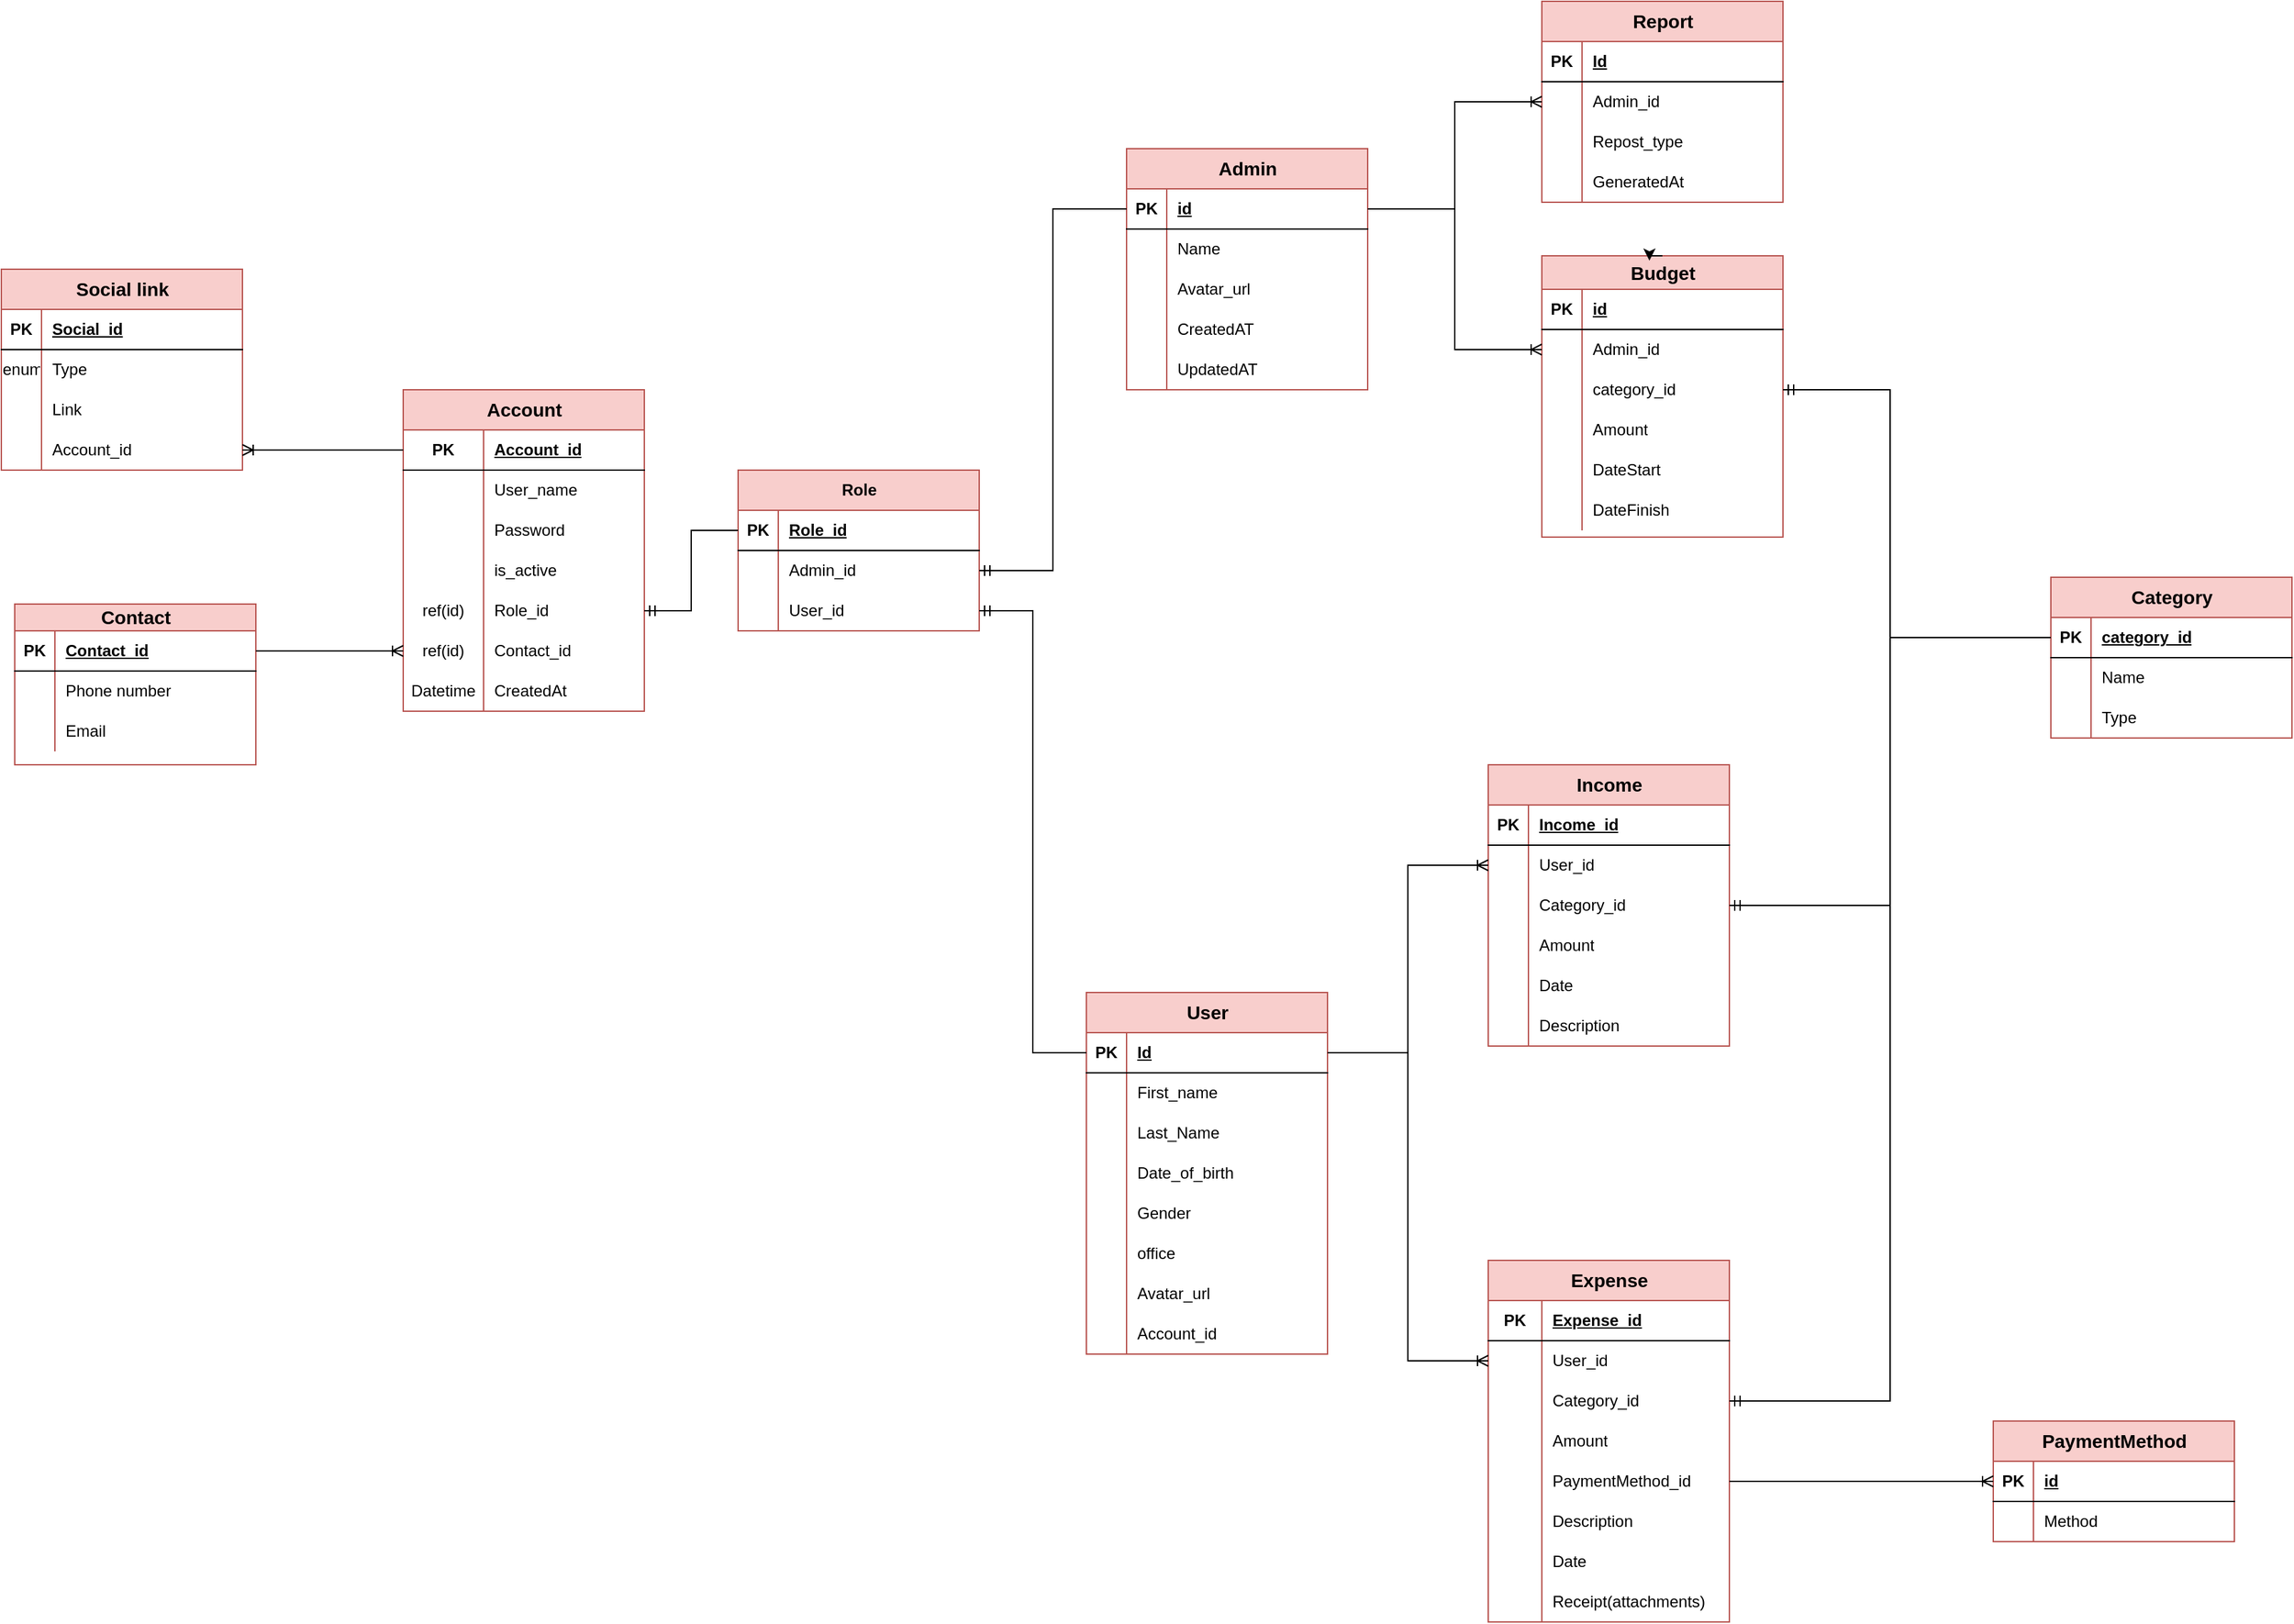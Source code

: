 <mxfile version="26.0.16">
  <diagram name="Page-1" id="fStPeWbEnes8wliI8wMv">
    <mxGraphModel dx="3434" dy="2511" grid="1" gridSize="10" guides="1" tooltips="1" connect="1" arrows="1" fold="1" page="1" pageScale="1" pageWidth="827" pageHeight="1169" math="0" shadow="0">
      <root>
        <mxCell id="0" />
        <mxCell id="1" parent="0" />
        <mxCell id="5OafL4_zCMdreOmLLpab-1" value="Account" style="shape=table;startSize=30;container=1;collapsible=1;childLayout=tableLayout;fixedRows=1;rowLines=0;fontStyle=1;align=center;resizeLast=1;html=1;fontSize=14;fillColor=#f8cecc;strokeColor=#b85450;" vertex="1" parent="1">
          <mxGeometry x="-360" y="-40" width="180" height="240.0" as="geometry" />
        </mxCell>
        <mxCell id="5OafL4_zCMdreOmLLpab-2" value="" style="shape=tableRow;horizontal=0;startSize=0;swimlaneHead=0;swimlaneBody=0;fillColor=none;collapsible=0;dropTarget=0;points=[[0,0.5],[1,0.5]];portConstraint=eastwest;top=0;left=0;right=0;bottom=1;" vertex="1" parent="5OafL4_zCMdreOmLLpab-1">
          <mxGeometry y="30" width="180" height="30" as="geometry" />
        </mxCell>
        <mxCell id="5OafL4_zCMdreOmLLpab-3" value="PK" style="shape=partialRectangle;connectable=0;fillColor=none;top=0;left=0;bottom=0;right=0;fontStyle=1;overflow=hidden;whiteSpace=wrap;html=1;" vertex="1" parent="5OafL4_zCMdreOmLLpab-2">
          <mxGeometry width="60" height="30" as="geometry">
            <mxRectangle width="60" height="30" as="alternateBounds" />
          </mxGeometry>
        </mxCell>
        <mxCell id="5OafL4_zCMdreOmLLpab-4" value="Account_id" style="shape=partialRectangle;connectable=0;fillColor=none;top=0;left=0;bottom=0;right=0;align=left;spacingLeft=6;fontStyle=5;overflow=hidden;whiteSpace=wrap;html=1;" vertex="1" parent="5OafL4_zCMdreOmLLpab-2">
          <mxGeometry x="60" width="120" height="30" as="geometry">
            <mxRectangle width="120" height="30" as="alternateBounds" />
          </mxGeometry>
        </mxCell>
        <mxCell id="5OafL4_zCMdreOmLLpab-5" value="" style="shape=tableRow;horizontal=0;startSize=0;swimlaneHead=0;swimlaneBody=0;fillColor=none;collapsible=0;dropTarget=0;points=[[0,0.5],[1,0.5]];portConstraint=eastwest;top=0;left=0;right=0;bottom=0;" vertex="1" parent="5OafL4_zCMdreOmLLpab-1">
          <mxGeometry y="60" width="180" height="30" as="geometry" />
        </mxCell>
        <mxCell id="5OafL4_zCMdreOmLLpab-6" value="" style="shape=partialRectangle;connectable=0;fillColor=none;top=0;left=0;bottom=0;right=0;editable=1;overflow=hidden;whiteSpace=wrap;html=1;" vertex="1" parent="5OafL4_zCMdreOmLLpab-5">
          <mxGeometry width="60" height="30" as="geometry">
            <mxRectangle width="60" height="30" as="alternateBounds" />
          </mxGeometry>
        </mxCell>
        <mxCell id="5OafL4_zCMdreOmLLpab-7" value="User_name" style="shape=partialRectangle;connectable=0;fillColor=none;top=0;left=0;bottom=0;right=0;align=left;spacingLeft=6;overflow=hidden;whiteSpace=wrap;html=1;" vertex="1" parent="5OafL4_zCMdreOmLLpab-5">
          <mxGeometry x="60" width="120" height="30" as="geometry">
            <mxRectangle width="120" height="30" as="alternateBounds" />
          </mxGeometry>
        </mxCell>
        <mxCell id="5OafL4_zCMdreOmLLpab-8" value="" style="shape=tableRow;horizontal=0;startSize=0;swimlaneHead=0;swimlaneBody=0;fillColor=none;collapsible=0;dropTarget=0;points=[[0,0.5],[1,0.5]];portConstraint=eastwest;top=0;left=0;right=0;bottom=0;" vertex="1" parent="5OafL4_zCMdreOmLLpab-1">
          <mxGeometry y="90" width="180" height="30" as="geometry" />
        </mxCell>
        <mxCell id="5OafL4_zCMdreOmLLpab-9" value="" style="shape=partialRectangle;connectable=0;fillColor=none;top=0;left=0;bottom=0;right=0;editable=1;overflow=hidden;whiteSpace=wrap;html=1;" vertex="1" parent="5OafL4_zCMdreOmLLpab-8">
          <mxGeometry width="60" height="30" as="geometry">
            <mxRectangle width="60" height="30" as="alternateBounds" />
          </mxGeometry>
        </mxCell>
        <mxCell id="5OafL4_zCMdreOmLLpab-10" value="Password" style="shape=partialRectangle;connectable=0;fillColor=none;top=0;left=0;bottom=0;right=0;align=left;spacingLeft=6;overflow=hidden;whiteSpace=wrap;html=1;" vertex="1" parent="5OafL4_zCMdreOmLLpab-8">
          <mxGeometry x="60" width="120" height="30" as="geometry">
            <mxRectangle width="120" height="30" as="alternateBounds" />
          </mxGeometry>
        </mxCell>
        <mxCell id="5OafL4_zCMdreOmLLpab-11" value="" style="shape=tableRow;horizontal=0;startSize=0;swimlaneHead=0;swimlaneBody=0;fillColor=none;collapsible=0;dropTarget=0;points=[[0,0.5],[1,0.5]];portConstraint=eastwest;top=0;left=0;right=0;bottom=0;" vertex="1" parent="5OafL4_zCMdreOmLLpab-1">
          <mxGeometry y="120" width="180" height="30" as="geometry" />
        </mxCell>
        <mxCell id="5OafL4_zCMdreOmLLpab-12" value="" style="shape=partialRectangle;connectable=0;fillColor=none;top=0;left=0;bottom=0;right=0;editable=1;overflow=hidden;whiteSpace=wrap;html=1;" vertex="1" parent="5OafL4_zCMdreOmLLpab-11">
          <mxGeometry width="60" height="30" as="geometry">
            <mxRectangle width="60" height="30" as="alternateBounds" />
          </mxGeometry>
        </mxCell>
        <mxCell id="5OafL4_zCMdreOmLLpab-13" value="is_active" style="shape=partialRectangle;connectable=0;fillColor=none;top=0;left=0;bottom=0;right=0;align=left;spacingLeft=6;overflow=hidden;whiteSpace=wrap;html=1;" vertex="1" parent="5OafL4_zCMdreOmLLpab-11">
          <mxGeometry x="60" width="120" height="30" as="geometry">
            <mxRectangle width="120" height="30" as="alternateBounds" />
          </mxGeometry>
        </mxCell>
        <mxCell id="5OafL4_zCMdreOmLLpab-14" value="" style="shape=tableRow;horizontal=0;startSize=0;swimlaneHead=0;swimlaneBody=0;fillColor=none;collapsible=0;dropTarget=0;points=[[0,0.5],[1,0.5]];portConstraint=eastwest;top=0;left=0;right=0;bottom=0;" vertex="1" parent="5OafL4_zCMdreOmLLpab-1">
          <mxGeometry y="150" width="180" height="30" as="geometry" />
        </mxCell>
        <mxCell id="5OafL4_zCMdreOmLLpab-15" value="ref(id)" style="shape=partialRectangle;connectable=0;fillColor=none;top=0;left=0;bottom=0;right=0;editable=1;overflow=hidden;whiteSpace=wrap;html=1;" vertex="1" parent="5OafL4_zCMdreOmLLpab-14">
          <mxGeometry width="60" height="30" as="geometry">
            <mxRectangle width="60" height="30" as="alternateBounds" />
          </mxGeometry>
        </mxCell>
        <mxCell id="5OafL4_zCMdreOmLLpab-16" value="Role_id" style="shape=partialRectangle;connectable=0;fillColor=none;top=0;left=0;bottom=0;right=0;align=left;spacingLeft=6;overflow=hidden;whiteSpace=wrap;html=1;" vertex="1" parent="5OafL4_zCMdreOmLLpab-14">
          <mxGeometry x="60" width="120" height="30" as="geometry">
            <mxRectangle width="120" height="30" as="alternateBounds" />
          </mxGeometry>
        </mxCell>
        <mxCell id="5OafL4_zCMdreOmLLpab-20" value="" style="shape=tableRow;horizontal=0;startSize=0;swimlaneHead=0;swimlaneBody=0;fillColor=none;collapsible=0;dropTarget=0;points=[[0,0.5],[1,0.5]];portConstraint=eastwest;top=0;left=0;right=0;bottom=0;" vertex="1" parent="5OafL4_zCMdreOmLLpab-1">
          <mxGeometry y="180" width="180" height="30" as="geometry" />
        </mxCell>
        <mxCell id="5OafL4_zCMdreOmLLpab-21" value="ref(id)" style="shape=partialRectangle;connectable=0;fillColor=none;top=0;left=0;bottom=0;right=0;editable=1;overflow=hidden;whiteSpace=wrap;html=1;" vertex="1" parent="5OafL4_zCMdreOmLLpab-20">
          <mxGeometry width="60" height="30" as="geometry">
            <mxRectangle width="60" height="30" as="alternateBounds" />
          </mxGeometry>
        </mxCell>
        <mxCell id="5OafL4_zCMdreOmLLpab-22" value="Contact_id" style="shape=partialRectangle;connectable=0;fillColor=none;top=0;left=0;bottom=0;right=0;align=left;spacingLeft=6;overflow=hidden;whiteSpace=wrap;html=1;" vertex="1" parent="5OafL4_zCMdreOmLLpab-20">
          <mxGeometry x="60" width="120" height="30" as="geometry">
            <mxRectangle width="120" height="30" as="alternateBounds" />
          </mxGeometry>
        </mxCell>
        <mxCell id="5OafL4_zCMdreOmLLpab-65" value="" style="shape=tableRow;horizontal=0;startSize=0;swimlaneHead=0;swimlaneBody=0;fillColor=none;collapsible=0;dropTarget=0;points=[[0,0.5],[1,0.5]];portConstraint=eastwest;top=0;left=0;right=0;bottom=0;" vertex="1" parent="5OafL4_zCMdreOmLLpab-1">
          <mxGeometry y="210" width="180" height="30" as="geometry" />
        </mxCell>
        <mxCell id="5OafL4_zCMdreOmLLpab-66" value="Datetime" style="shape=partialRectangle;connectable=0;fillColor=none;top=0;left=0;bottom=0;right=0;editable=1;overflow=hidden;whiteSpace=wrap;html=1;" vertex="1" parent="5OafL4_zCMdreOmLLpab-65">
          <mxGeometry width="60" height="30" as="geometry">
            <mxRectangle width="60" height="30" as="alternateBounds" />
          </mxGeometry>
        </mxCell>
        <mxCell id="5OafL4_zCMdreOmLLpab-67" value="CreatedAt" style="shape=partialRectangle;connectable=0;fillColor=none;top=0;left=0;bottom=0;right=0;align=left;spacingLeft=6;overflow=hidden;whiteSpace=wrap;html=1;" vertex="1" parent="5OafL4_zCMdreOmLLpab-65">
          <mxGeometry x="60" width="120" height="30" as="geometry">
            <mxRectangle width="120" height="30" as="alternateBounds" />
          </mxGeometry>
        </mxCell>
        <mxCell id="5OafL4_zCMdreOmLLpab-26" value="Contact" style="shape=table;startSize=20;container=1;collapsible=1;childLayout=tableLayout;fixedRows=1;rowLines=0;fontStyle=1;align=center;resizeLast=1;html=1;fontSize=14;fillColor=#f8cecc;strokeColor=#b85450;" vertex="1" parent="1">
          <mxGeometry x="-650" y="120" width="180" height="120" as="geometry" />
        </mxCell>
        <mxCell id="5OafL4_zCMdreOmLLpab-27" value="" style="shape=tableRow;horizontal=0;startSize=0;swimlaneHead=0;swimlaneBody=0;fillColor=none;collapsible=0;dropTarget=0;points=[[0,0.5],[1,0.5]];portConstraint=eastwest;top=0;left=0;right=0;bottom=1;" vertex="1" parent="5OafL4_zCMdreOmLLpab-26">
          <mxGeometry y="20" width="180" height="30" as="geometry" />
        </mxCell>
        <mxCell id="5OafL4_zCMdreOmLLpab-28" value="PK" style="shape=partialRectangle;connectable=0;fillColor=none;top=0;left=0;bottom=0;right=0;fontStyle=1;overflow=hidden;whiteSpace=wrap;html=1;" vertex="1" parent="5OafL4_zCMdreOmLLpab-27">
          <mxGeometry width="30" height="30" as="geometry">
            <mxRectangle width="30" height="30" as="alternateBounds" />
          </mxGeometry>
        </mxCell>
        <mxCell id="5OafL4_zCMdreOmLLpab-29" value="Contact_id" style="shape=partialRectangle;connectable=0;fillColor=none;top=0;left=0;bottom=0;right=0;align=left;spacingLeft=6;fontStyle=5;overflow=hidden;whiteSpace=wrap;html=1;" vertex="1" parent="5OafL4_zCMdreOmLLpab-27">
          <mxGeometry x="30" width="150" height="30" as="geometry">
            <mxRectangle width="150" height="30" as="alternateBounds" />
          </mxGeometry>
        </mxCell>
        <mxCell id="5OafL4_zCMdreOmLLpab-30" value="" style="shape=tableRow;horizontal=0;startSize=0;swimlaneHead=0;swimlaneBody=0;fillColor=none;collapsible=0;dropTarget=0;points=[[0,0.5],[1,0.5]];portConstraint=eastwest;top=0;left=0;right=0;bottom=0;" vertex="1" parent="5OafL4_zCMdreOmLLpab-26">
          <mxGeometry y="50" width="180" height="30" as="geometry" />
        </mxCell>
        <mxCell id="5OafL4_zCMdreOmLLpab-31" value="" style="shape=partialRectangle;connectable=0;fillColor=none;top=0;left=0;bottom=0;right=0;editable=1;overflow=hidden;whiteSpace=wrap;html=1;" vertex="1" parent="5OafL4_zCMdreOmLLpab-30">
          <mxGeometry width="30" height="30" as="geometry">
            <mxRectangle width="30" height="30" as="alternateBounds" />
          </mxGeometry>
        </mxCell>
        <mxCell id="5OafL4_zCMdreOmLLpab-32" value="Phone number" style="shape=partialRectangle;connectable=0;fillColor=none;top=0;left=0;bottom=0;right=0;align=left;spacingLeft=6;overflow=hidden;whiteSpace=wrap;html=1;" vertex="1" parent="5OafL4_zCMdreOmLLpab-30">
          <mxGeometry x="30" width="150" height="30" as="geometry">
            <mxRectangle width="150" height="30" as="alternateBounds" />
          </mxGeometry>
        </mxCell>
        <mxCell id="5OafL4_zCMdreOmLLpab-33" value="" style="shape=tableRow;horizontal=0;startSize=0;swimlaneHead=0;swimlaneBody=0;fillColor=none;collapsible=0;dropTarget=0;points=[[0,0.5],[1,0.5]];portConstraint=eastwest;top=0;left=0;right=0;bottom=0;" vertex="1" parent="5OafL4_zCMdreOmLLpab-26">
          <mxGeometry y="80" width="180" height="30" as="geometry" />
        </mxCell>
        <mxCell id="5OafL4_zCMdreOmLLpab-34" value="" style="shape=partialRectangle;connectable=0;fillColor=none;top=0;left=0;bottom=0;right=0;editable=1;overflow=hidden;whiteSpace=wrap;html=1;" vertex="1" parent="5OafL4_zCMdreOmLLpab-33">
          <mxGeometry width="30" height="30" as="geometry">
            <mxRectangle width="30" height="30" as="alternateBounds" />
          </mxGeometry>
        </mxCell>
        <mxCell id="5OafL4_zCMdreOmLLpab-35" value="Email" style="shape=partialRectangle;connectable=0;fillColor=none;top=0;left=0;bottom=0;right=0;align=left;spacingLeft=6;overflow=hidden;whiteSpace=wrap;html=1;" vertex="1" parent="5OafL4_zCMdreOmLLpab-33">
          <mxGeometry x="30" width="150" height="30" as="geometry">
            <mxRectangle width="150" height="30" as="alternateBounds" />
          </mxGeometry>
        </mxCell>
        <mxCell id="5OafL4_zCMdreOmLLpab-39" value="Social link" style="shape=table;startSize=30;container=1;collapsible=1;childLayout=tableLayout;fixedRows=1;rowLines=0;fontStyle=1;align=center;resizeLast=1;html=1;fontSize=14;fillColor=#f8cecc;strokeColor=#b85450;" vertex="1" parent="1">
          <mxGeometry x="-660" y="-130" width="180" height="150" as="geometry" />
        </mxCell>
        <mxCell id="5OafL4_zCMdreOmLLpab-40" value="" style="shape=tableRow;horizontal=0;startSize=0;swimlaneHead=0;swimlaneBody=0;fillColor=none;collapsible=0;dropTarget=0;points=[[0,0.5],[1,0.5]];portConstraint=eastwest;top=0;left=0;right=0;bottom=1;" vertex="1" parent="5OafL4_zCMdreOmLLpab-39">
          <mxGeometry y="30" width="180" height="30" as="geometry" />
        </mxCell>
        <mxCell id="5OafL4_zCMdreOmLLpab-41" value="PK" style="shape=partialRectangle;connectable=0;fillColor=none;top=0;left=0;bottom=0;right=0;fontStyle=1;overflow=hidden;whiteSpace=wrap;html=1;" vertex="1" parent="5OafL4_zCMdreOmLLpab-40">
          <mxGeometry width="30" height="30" as="geometry">
            <mxRectangle width="30" height="30" as="alternateBounds" />
          </mxGeometry>
        </mxCell>
        <mxCell id="5OafL4_zCMdreOmLLpab-42" value="Social_id" style="shape=partialRectangle;connectable=0;fillColor=none;top=0;left=0;bottom=0;right=0;align=left;spacingLeft=6;fontStyle=5;overflow=hidden;whiteSpace=wrap;html=1;" vertex="1" parent="5OafL4_zCMdreOmLLpab-40">
          <mxGeometry x="30" width="150" height="30" as="geometry">
            <mxRectangle width="150" height="30" as="alternateBounds" />
          </mxGeometry>
        </mxCell>
        <mxCell id="5OafL4_zCMdreOmLLpab-43" value="" style="shape=tableRow;horizontal=0;startSize=0;swimlaneHead=0;swimlaneBody=0;fillColor=none;collapsible=0;dropTarget=0;points=[[0,0.5],[1,0.5]];portConstraint=eastwest;top=0;left=0;right=0;bottom=0;" vertex="1" parent="5OafL4_zCMdreOmLLpab-39">
          <mxGeometry y="60" width="180" height="30" as="geometry" />
        </mxCell>
        <mxCell id="5OafL4_zCMdreOmLLpab-44" value="enum" style="shape=partialRectangle;connectable=0;fillColor=none;top=0;left=0;bottom=0;right=0;editable=1;overflow=hidden;whiteSpace=wrap;html=1;" vertex="1" parent="5OafL4_zCMdreOmLLpab-43">
          <mxGeometry width="30" height="30" as="geometry">
            <mxRectangle width="30" height="30" as="alternateBounds" />
          </mxGeometry>
        </mxCell>
        <mxCell id="5OafL4_zCMdreOmLLpab-45" value="Type" style="shape=partialRectangle;connectable=0;fillColor=none;top=0;left=0;bottom=0;right=0;align=left;spacingLeft=6;overflow=hidden;whiteSpace=wrap;html=1;" vertex="1" parent="5OafL4_zCMdreOmLLpab-43">
          <mxGeometry x="30" width="150" height="30" as="geometry">
            <mxRectangle width="150" height="30" as="alternateBounds" />
          </mxGeometry>
        </mxCell>
        <mxCell id="5OafL4_zCMdreOmLLpab-46" value="" style="shape=tableRow;horizontal=0;startSize=0;swimlaneHead=0;swimlaneBody=0;fillColor=none;collapsible=0;dropTarget=0;points=[[0,0.5],[1,0.5]];portConstraint=eastwest;top=0;left=0;right=0;bottom=0;" vertex="1" parent="5OafL4_zCMdreOmLLpab-39">
          <mxGeometry y="90" width="180" height="30" as="geometry" />
        </mxCell>
        <mxCell id="5OafL4_zCMdreOmLLpab-47" value="" style="shape=partialRectangle;connectable=0;fillColor=none;top=0;left=0;bottom=0;right=0;editable=1;overflow=hidden;whiteSpace=wrap;html=1;" vertex="1" parent="5OafL4_zCMdreOmLLpab-46">
          <mxGeometry width="30" height="30" as="geometry">
            <mxRectangle width="30" height="30" as="alternateBounds" />
          </mxGeometry>
        </mxCell>
        <mxCell id="5OafL4_zCMdreOmLLpab-48" value="Link" style="shape=partialRectangle;connectable=0;fillColor=none;top=0;left=0;bottom=0;right=0;align=left;spacingLeft=6;overflow=hidden;whiteSpace=wrap;html=1;" vertex="1" parent="5OafL4_zCMdreOmLLpab-46">
          <mxGeometry x="30" width="150" height="30" as="geometry">
            <mxRectangle width="150" height="30" as="alternateBounds" />
          </mxGeometry>
        </mxCell>
        <mxCell id="5OafL4_zCMdreOmLLpab-258" value="" style="shape=tableRow;horizontal=0;startSize=0;swimlaneHead=0;swimlaneBody=0;fillColor=none;collapsible=0;dropTarget=0;points=[[0,0.5],[1,0.5]];portConstraint=eastwest;top=0;left=0;right=0;bottom=0;" vertex="1" parent="5OafL4_zCMdreOmLLpab-39">
          <mxGeometry y="120" width="180" height="30" as="geometry" />
        </mxCell>
        <mxCell id="5OafL4_zCMdreOmLLpab-259" value="" style="shape=partialRectangle;connectable=0;fillColor=none;top=0;left=0;bottom=0;right=0;editable=1;overflow=hidden;whiteSpace=wrap;html=1;" vertex="1" parent="5OafL4_zCMdreOmLLpab-258">
          <mxGeometry width="30" height="30" as="geometry">
            <mxRectangle width="30" height="30" as="alternateBounds" />
          </mxGeometry>
        </mxCell>
        <mxCell id="5OafL4_zCMdreOmLLpab-260" value="Account_id" style="shape=partialRectangle;connectable=0;fillColor=none;top=0;left=0;bottom=0;right=0;align=left;spacingLeft=6;overflow=hidden;whiteSpace=wrap;html=1;" vertex="1" parent="5OafL4_zCMdreOmLLpab-258">
          <mxGeometry x="30" width="150" height="30" as="geometry">
            <mxRectangle width="150" height="30" as="alternateBounds" />
          </mxGeometry>
        </mxCell>
        <mxCell id="5OafL4_zCMdreOmLLpab-52" value="Expense" style="shape=table;startSize=30;container=1;collapsible=1;childLayout=tableLayout;fixedRows=1;rowLines=0;fontStyle=1;align=center;resizeLast=1;html=1;fontSize=14;fillColor=#f8cecc;strokeColor=#b85450;" vertex="1" parent="1">
          <mxGeometry x="450" y="610" width="180" height="270" as="geometry" />
        </mxCell>
        <mxCell id="5OafL4_zCMdreOmLLpab-53" value="" style="shape=tableRow;horizontal=0;startSize=0;swimlaneHead=0;swimlaneBody=0;fillColor=none;collapsible=0;dropTarget=0;points=[[0,0.5],[1,0.5]];portConstraint=eastwest;top=0;left=0;right=0;bottom=1;" vertex="1" parent="5OafL4_zCMdreOmLLpab-52">
          <mxGeometry y="30" width="180" height="30" as="geometry" />
        </mxCell>
        <mxCell id="5OafL4_zCMdreOmLLpab-54" value="PK" style="shape=partialRectangle;connectable=0;fillColor=none;top=0;left=0;bottom=0;right=0;fontStyle=1;overflow=hidden;whiteSpace=wrap;html=1;" vertex="1" parent="5OafL4_zCMdreOmLLpab-53">
          <mxGeometry width="40" height="30" as="geometry">
            <mxRectangle width="40" height="30" as="alternateBounds" />
          </mxGeometry>
        </mxCell>
        <mxCell id="5OafL4_zCMdreOmLLpab-55" value="Expense_id" style="shape=partialRectangle;connectable=0;fillColor=none;top=0;left=0;bottom=0;right=0;align=left;spacingLeft=6;fontStyle=5;overflow=hidden;whiteSpace=wrap;html=1;" vertex="1" parent="5OafL4_zCMdreOmLLpab-53">
          <mxGeometry x="40" width="140" height="30" as="geometry">
            <mxRectangle width="140" height="30" as="alternateBounds" />
          </mxGeometry>
        </mxCell>
        <mxCell id="5OafL4_zCMdreOmLLpab-56" value="" style="shape=tableRow;horizontal=0;startSize=0;swimlaneHead=0;swimlaneBody=0;fillColor=none;collapsible=0;dropTarget=0;points=[[0,0.5],[1,0.5]];portConstraint=eastwest;top=0;left=0;right=0;bottom=0;" vertex="1" parent="5OafL4_zCMdreOmLLpab-52">
          <mxGeometry y="60" width="180" height="30" as="geometry" />
        </mxCell>
        <mxCell id="5OafL4_zCMdreOmLLpab-57" value="" style="shape=partialRectangle;connectable=0;fillColor=none;top=0;left=0;bottom=0;right=0;editable=1;overflow=hidden;whiteSpace=wrap;html=1;" vertex="1" parent="5OafL4_zCMdreOmLLpab-56">
          <mxGeometry width="40" height="30" as="geometry">
            <mxRectangle width="40" height="30" as="alternateBounds" />
          </mxGeometry>
        </mxCell>
        <mxCell id="5OafL4_zCMdreOmLLpab-58" value="User_id" style="shape=partialRectangle;connectable=0;fillColor=none;top=0;left=0;bottom=0;right=0;align=left;spacingLeft=6;overflow=hidden;whiteSpace=wrap;html=1;" vertex="1" parent="5OafL4_zCMdreOmLLpab-56">
          <mxGeometry x="40" width="140" height="30" as="geometry">
            <mxRectangle width="140" height="30" as="alternateBounds" />
          </mxGeometry>
        </mxCell>
        <mxCell id="5OafL4_zCMdreOmLLpab-59" value="" style="shape=tableRow;horizontal=0;startSize=0;swimlaneHead=0;swimlaneBody=0;fillColor=none;collapsible=0;dropTarget=0;points=[[0,0.5],[1,0.5]];portConstraint=eastwest;top=0;left=0;right=0;bottom=0;" vertex="1" parent="5OafL4_zCMdreOmLLpab-52">
          <mxGeometry y="90" width="180" height="30" as="geometry" />
        </mxCell>
        <mxCell id="5OafL4_zCMdreOmLLpab-60" value="" style="shape=partialRectangle;connectable=0;fillColor=none;top=0;left=0;bottom=0;right=0;editable=1;overflow=hidden;whiteSpace=wrap;html=1;" vertex="1" parent="5OafL4_zCMdreOmLLpab-59">
          <mxGeometry width="40" height="30" as="geometry">
            <mxRectangle width="40" height="30" as="alternateBounds" />
          </mxGeometry>
        </mxCell>
        <mxCell id="5OafL4_zCMdreOmLLpab-61" value="Category_id" style="shape=partialRectangle;connectable=0;fillColor=none;top=0;left=0;bottom=0;right=0;align=left;spacingLeft=6;overflow=hidden;whiteSpace=wrap;html=1;" vertex="1" parent="5OafL4_zCMdreOmLLpab-59">
          <mxGeometry x="40" width="140" height="30" as="geometry">
            <mxRectangle width="140" height="30" as="alternateBounds" />
          </mxGeometry>
        </mxCell>
        <mxCell id="5OafL4_zCMdreOmLLpab-62" value="" style="shape=tableRow;horizontal=0;startSize=0;swimlaneHead=0;swimlaneBody=0;fillColor=none;collapsible=0;dropTarget=0;points=[[0,0.5],[1,0.5]];portConstraint=eastwest;top=0;left=0;right=0;bottom=0;" vertex="1" parent="5OafL4_zCMdreOmLLpab-52">
          <mxGeometry y="120" width="180" height="30" as="geometry" />
        </mxCell>
        <mxCell id="5OafL4_zCMdreOmLLpab-63" value="" style="shape=partialRectangle;connectable=0;fillColor=none;top=0;left=0;bottom=0;right=0;editable=1;overflow=hidden;whiteSpace=wrap;html=1;" vertex="1" parent="5OafL4_zCMdreOmLLpab-62">
          <mxGeometry width="40" height="30" as="geometry">
            <mxRectangle width="40" height="30" as="alternateBounds" />
          </mxGeometry>
        </mxCell>
        <mxCell id="5OafL4_zCMdreOmLLpab-64" value="Amount" style="shape=partialRectangle;connectable=0;fillColor=none;top=0;left=0;bottom=0;right=0;align=left;spacingLeft=6;overflow=hidden;whiteSpace=wrap;html=1;" vertex="1" parent="5OafL4_zCMdreOmLLpab-62">
          <mxGeometry x="40" width="140" height="30" as="geometry">
            <mxRectangle width="140" height="30" as="alternateBounds" />
          </mxGeometry>
        </mxCell>
        <mxCell id="5OafL4_zCMdreOmLLpab-71" value="" style="shape=tableRow;horizontal=0;startSize=0;swimlaneHead=0;swimlaneBody=0;fillColor=none;collapsible=0;dropTarget=0;points=[[0,0.5],[1,0.5]];portConstraint=eastwest;top=0;left=0;right=0;bottom=0;" vertex="1" parent="5OafL4_zCMdreOmLLpab-52">
          <mxGeometry y="150" width="180" height="30" as="geometry" />
        </mxCell>
        <mxCell id="5OafL4_zCMdreOmLLpab-72" value="" style="shape=partialRectangle;connectable=0;fillColor=none;top=0;left=0;bottom=0;right=0;editable=1;overflow=hidden;whiteSpace=wrap;html=1;" vertex="1" parent="5OafL4_zCMdreOmLLpab-71">
          <mxGeometry width="40" height="30" as="geometry">
            <mxRectangle width="40" height="30" as="alternateBounds" />
          </mxGeometry>
        </mxCell>
        <mxCell id="5OafL4_zCMdreOmLLpab-73" value="PaymentMethod_id" style="shape=partialRectangle;connectable=0;fillColor=none;top=0;left=0;bottom=0;right=0;align=left;spacingLeft=6;overflow=hidden;whiteSpace=wrap;html=1;" vertex="1" parent="5OafL4_zCMdreOmLLpab-71">
          <mxGeometry x="40" width="140" height="30" as="geometry">
            <mxRectangle width="140" height="30" as="alternateBounds" />
          </mxGeometry>
        </mxCell>
        <mxCell id="5OafL4_zCMdreOmLLpab-74" value="" style="shape=tableRow;horizontal=0;startSize=0;swimlaneHead=0;swimlaneBody=0;fillColor=none;collapsible=0;dropTarget=0;points=[[0,0.5],[1,0.5]];portConstraint=eastwest;top=0;left=0;right=0;bottom=0;" vertex="1" parent="5OafL4_zCMdreOmLLpab-52">
          <mxGeometry y="180" width="180" height="30" as="geometry" />
        </mxCell>
        <mxCell id="5OafL4_zCMdreOmLLpab-75" value="" style="shape=partialRectangle;connectable=0;fillColor=none;top=0;left=0;bottom=0;right=0;editable=1;overflow=hidden;whiteSpace=wrap;html=1;" vertex="1" parent="5OafL4_zCMdreOmLLpab-74">
          <mxGeometry width="40" height="30" as="geometry">
            <mxRectangle width="40" height="30" as="alternateBounds" />
          </mxGeometry>
        </mxCell>
        <mxCell id="5OafL4_zCMdreOmLLpab-76" value="Description" style="shape=partialRectangle;connectable=0;fillColor=none;top=0;left=0;bottom=0;right=0;align=left;spacingLeft=6;overflow=hidden;whiteSpace=wrap;html=1;" vertex="1" parent="5OafL4_zCMdreOmLLpab-74">
          <mxGeometry x="40" width="140" height="30" as="geometry">
            <mxRectangle width="140" height="30" as="alternateBounds" />
          </mxGeometry>
        </mxCell>
        <mxCell id="5OafL4_zCMdreOmLLpab-77" value="" style="shape=tableRow;horizontal=0;startSize=0;swimlaneHead=0;swimlaneBody=0;fillColor=none;collapsible=0;dropTarget=0;points=[[0,0.5],[1,0.5]];portConstraint=eastwest;top=0;left=0;right=0;bottom=0;" vertex="1" parent="5OafL4_zCMdreOmLLpab-52">
          <mxGeometry y="210" width="180" height="30" as="geometry" />
        </mxCell>
        <mxCell id="5OafL4_zCMdreOmLLpab-78" value="" style="shape=partialRectangle;connectable=0;fillColor=none;top=0;left=0;bottom=0;right=0;editable=1;overflow=hidden;whiteSpace=wrap;html=1;" vertex="1" parent="5OafL4_zCMdreOmLLpab-77">
          <mxGeometry width="40" height="30" as="geometry">
            <mxRectangle width="40" height="30" as="alternateBounds" />
          </mxGeometry>
        </mxCell>
        <mxCell id="5OafL4_zCMdreOmLLpab-79" value="Date" style="shape=partialRectangle;connectable=0;fillColor=none;top=0;left=0;bottom=0;right=0;align=left;spacingLeft=6;overflow=hidden;whiteSpace=wrap;html=1;" vertex="1" parent="5OafL4_zCMdreOmLLpab-77">
          <mxGeometry x="40" width="140" height="30" as="geometry">
            <mxRectangle width="140" height="30" as="alternateBounds" />
          </mxGeometry>
        </mxCell>
        <mxCell id="5OafL4_zCMdreOmLLpab-86" value="" style="shape=tableRow;horizontal=0;startSize=0;swimlaneHead=0;swimlaneBody=0;fillColor=none;collapsible=0;dropTarget=0;points=[[0,0.5],[1,0.5]];portConstraint=eastwest;top=0;left=0;right=0;bottom=0;" vertex="1" parent="5OafL4_zCMdreOmLLpab-52">
          <mxGeometry y="240" width="180" height="30" as="geometry" />
        </mxCell>
        <mxCell id="5OafL4_zCMdreOmLLpab-87" value="" style="shape=partialRectangle;connectable=0;fillColor=none;top=0;left=0;bottom=0;right=0;editable=1;overflow=hidden;whiteSpace=wrap;html=1;" vertex="1" parent="5OafL4_zCMdreOmLLpab-86">
          <mxGeometry width="40" height="30" as="geometry">
            <mxRectangle width="40" height="30" as="alternateBounds" />
          </mxGeometry>
        </mxCell>
        <mxCell id="5OafL4_zCMdreOmLLpab-88" value="Receipt(attachments)" style="shape=partialRectangle;connectable=0;fillColor=none;top=0;left=0;bottom=0;right=0;align=left;spacingLeft=6;overflow=hidden;whiteSpace=wrap;html=1;" vertex="1" parent="5OafL4_zCMdreOmLLpab-86">
          <mxGeometry x="40" width="140" height="30" as="geometry">
            <mxRectangle width="140" height="30" as="alternateBounds" />
          </mxGeometry>
        </mxCell>
        <mxCell id="5OafL4_zCMdreOmLLpab-89" value="Income" style="shape=table;startSize=30;container=1;collapsible=1;childLayout=tableLayout;fixedRows=1;rowLines=0;fontStyle=1;align=center;resizeLast=1;html=1;fontSize=14;fillColor=#f8cecc;strokeColor=#b85450;" vertex="1" parent="1">
          <mxGeometry x="450" y="240" width="180" height="210" as="geometry" />
        </mxCell>
        <mxCell id="5OafL4_zCMdreOmLLpab-90" value="" style="shape=tableRow;horizontal=0;startSize=0;swimlaneHead=0;swimlaneBody=0;fillColor=none;collapsible=0;dropTarget=0;points=[[0,0.5],[1,0.5]];portConstraint=eastwest;top=0;left=0;right=0;bottom=1;" vertex="1" parent="5OafL4_zCMdreOmLLpab-89">
          <mxGeometry y="30" width="180" height="30" as="geometry" />
        </mxCell>
        <mxCell id="5OafL4_zCMdreOmLLpab-91" value="PK" style="shape=partialRectangle;connectable=0;fillColor=none;top=0;left=0;bottom=0;right=0;fontStyle=1;overflow=hidden;whiteSpace=wrap;html=1;" vertex="1" parent="5OafL4_zCMdreOmLLpab-90">
          <mxGeometry width="30" height="30" as="geometry">
            <mxRectangle width="30" height="30" as="alternateBounds" />
          </mxGeometry>
        </mxCell>
        <mxCell id="5OafL4_zCMdreOmLLpab-92" value="Income_id" style="shape=partialRectangle;connectable=0;fillColor=none;top=0;left=0;bottom=0;right=0;align=left;spacingLeft=6;fontStyle=5;overflow=hidden;whiteSpace=wrap;html=1;" vertex="1" parent="5OafL4_zCMdreOmLLpab-90">
          <mxGeometry x="30" width="150" height="30" as="geometry">
            <mxRectangle width="150" height="30" as="alternateBounds" />
          </mxGeometry>
        </mxCell>
        <mxCell id="5OafL4_zCMdreOmLLpab-93" value="" style="shape=tableRow;horizontal=0;startSize=0;swimlaneHead=0;swimlaneBody=0;fillColor=none;collapsible=0;dropTarget=0;points=[[0,0.5],[1,0.5]];portConstraint=eastwest;top=0;left=0;right=0;bottom=0;" vertex="1" parent="5OafL4_zCMdreOmLLpab-89">
          <mxGeometry y="60" width="180" height="30" as="geometry" />
        </mxCell>
        <mxCell id="5OafL4_zCMdreOmLLpab-94" value="" style="shape=partialRectangle;connectable=0;fillColor=none;top=0;left=0;bottom=0;right=0;editable=1;overflow=hidden;whiteSpace=wrap;html=1;" vertex="1" parent="5OafL4_zCMdreOmLLpab-93">
          <mxGeometry width="30" height="30" as="geometry">
            <mxRectangle width="30" height="30" as="alternateBounds" />
          </mxGeometry>
        </mxCell>
        <mxCell id="5OafL4_zCMdreOmLLpab-95" value="User_id" style="shape=partialRectangle;connectable=0;fillColor=none;top=0;left=0;bottom=0;right=0;align=left;spacingLeft=6;overflow=hidden;whiteSpace=wrap;html=1;" vertex="1" parent="5OafL4_zCMdreOmLLpab-93">
          <mxGeometry x="30" width="150" height="30" as="geometry">
            <mxRectangle width="150" height="30" as="alternateBounds" />
          </mxGeometry>
        </mxCell>
        <mxCell id="5OafL4_zCMdreOmLLpab-96" value="" style="shape=tableRow;horizontal=0;startSize=0;swimlaneHead=0;swimlaneBody=0;fillColor=none;collapsible=0;dropTarget=0;points=[[0,0.5],[1,0.5]];portConstraint=eastwest;top=0;left=0;right=0;bottom=0;" vertex="1" parent="5OafL4_zCMdreOmLLpab-89">
          <mxGeometry y="90" width="180" height="30" as="geometry" />
        </mxCell>
        <mxCell id="5OafL4_zCMdreOmLLpab-97" value="" style="shape=partialRectangle;connectable=0;fillColor=none;top=0;left=0;bottom=0;right=0;editable=1;overflow=hidden;whiteSpace=wrap;html=1;" vertex="1" parent="5OafL4_zCMdreOmLLpab-96">
          <mxGeometry width="30" height="30" as="geometry">
            <mxRectangle width="30" height="30" as="alternateBounds" />
          </mxGeometry>
        </mxCell>
        <mxCell id="5OafL4_zCMdreOmLLpab-98" value="Category_id" style="shape=partialRectangle;connectable=0;fillColor=none;top=0;left=0;bottom=0;right=0;align=left;spacingLeft=6;overflow=hidden;whiteSpace=wrap;html=1;" vertex="1" parent="5OafL4_zCMdreOmLLpab-96">
          <mxGeometry x="30" width="150" height="30" as="geometry">
            <mxRectangle width="150" height="30" as="alternateBounds" />
          </mxGeometry>
        </mxCell>
        <mxCell id="5OafL4_zCMdreOmLLpab-99" value="" style="shape=tableRow;horizontal=0;startSize=0;swimlaneHead=0;swimlaneBody=0;fillColor=none;collapsible=0;dropTarget=0;points=[[0,0.5],[1,0.5]];portConstraint=eastwest;top=0;left=0;right=0;bottom=0;" vertex="1" parent="5OafL4_zCMdreOmLLpab-89">
          <mxGeometry y="120" width="180" height="30" as="geometry" />
        </mxCell>
        <mxCell id="5OafL4_zCMdreOmLLpab-100" value="" style="shape=partialRectangle;connectable=0;fillColor=none;top=0;left=0;bottom=0;right=0;editable=1;overflow=hidden;whiteSpace=wrap;html=1;" vertex="1" parent="5OafL4_zCMdreOmLLpab-99">
          <mxGeometry width="30" height="30" as="geometry">
            <mxRectangle width="30" height="30" as="alternateBounds" />
          </mxGeometry>
        </mxCell>
        <mxCell id="5OafL4_zCMdreOmLLpab-101" value="Amount" style="shape=partialRectangle;connectable=0;fillColor=none;top=0;left=0;bottom=0;right=0;align=left;spacingLeft=6;overflow=hidden;whiteSpace=wrap;html=1;" vertex="1" parent="5OafL4_zCMdreOmLLpab-99">
          <mxGeometry x="30" width="150" height="30" as="geometry">
            <mxRectangle width="150" height="30" as="alternateBounds" />
          </mxGeometry>
        </mxCell>
        <mxCell id="5OafL4_zCMdreOmLLpab-102" value="" style="shape=tableRow;horizontal=0;startSize=0;swimlaneHead=0;swimlaneBody=0;fillColor=none;collapsible=0;dropTarget=0;points=[[0,0.5],[1,0.5]];portConstraint=eastwest;top=0;left=0;right=0;bottom=0;" vertex="1" parent="5OafL4_zCMdreOmLLpab-89">
          <mxGeometry y="150" width="180" height="30" as="geometry" />
        </mxCell>
        <mxCell id="5OafL4_zCMdreOmLLpab-103" value="" style="shape=partialRectangle;connectable=0;fillColor=none;top=0;left=0;bottom=0;right=0;editable=1;overflow=hidden;whiteSpace=wrap;html=1;" vertex="1" parent="5OafL4_zCMdreOmLLpab-102">
          <mxGeometry width="30" height="30" as="geometry">
            <mxRectangle width="30" height="30" as="alternateBounds" />
          </mxGeometry>
        </mxCell>
        <mxCell id="5OafL4_zCMdreOmLLpab-104" value="Date" style="shape=partialRectangle;connectable=0;fillColor=none;top=0;left=0;bottom=0;right=0;align=left;spacingLeft=6;overflow=hidden;whiteSpace=wrap;html=1;" vertex="1" parent="5OafL4_zCMdreOmLLpab-102">
          <mxGeometry x="30" width="150" height="30" as="geometry">
            <mxRectangle width="150" height="30" as="alternateBounds" />
          </mxGeometry>
        </mxCell>
        <mxCell id="5OafL4_zCMdreOmLLpab-105" value="" style="shape=tableRow;horizontal=0;startSize=0;swimlaneHead=0;swimlaneBody=0;fillColor=none;collapsible=0;dropTarget=0;points=[[0,0.5],[1,0.5]];portConstraint=eastwest;top=0;left=0;right=0;bottom=0;" vertex="1" parent="5OafL4_zCMdreOmLLpab-89">
          <mxGeometry y="180" width="180" height="30" as="geometry" />
        </mxCell>
        <mxCell id="5OafL4_zCMdreOmLLpab-106" value="" style="shape=partialRectangle;connectable=0;fillColor=none;top=0;left=0;bottom=0;right=0;editable=1;overflow=hidden;whiteSpace=wrap;html=1;" vertex="1" parent="5OafL4_zCMdreOmLLpab-105">
          <mxGeometry width="30" height="30" as="geometry">
            <mxRectangle width="30" height="30" as="alternateBounds" />
          </mxGeometry>
        </mxCell>
        <mxCell id="5OafL4_zCMdreOmLLpab-107" value="Description" style="shape=partialRectangle;connectable=0;fillColor=none;top=0;left=0;bottom=0;right=0;align=left;spacingLeft=6;overflow=hidden;whiteSpace=wrap;html=1;" vertex="1" parent="5OafL4_zCMdreOmLLpab-105">
          <mxGeometry x="30" width="150" height="30" as="geometry">
            <mxRectangle width="150" height="30" as="alternateBounds" />
          </mxGeometry>
        </mxCell>
        <mxCell id="5OafL4_zCMdreOmLLpab-108" value="Category" style="shape=table;startSize=30;container=1;collapsible=1;childLayout=tableLayout;fixedRows=1;rowLines=0;fontStyle=1;align=center;resizeLast=1;html=1;fontSize=14;fillColor=#f8cecc;strokeColor=#b85450;" vertex="1" parent="1">
          <mxGeometry x="870" y="100" width="180" height="120" as="geometry" />
        </mxCell>
        <mxCell id="5OafL4_zCMdreOmLLpab-109" value="" style="shape=tableRow;horizontal=0;startSize=0;swimlaneHead=0;swimlaneBody=0;fillColor=none;collapsible=0;dropTarget=0;points=[[0,0.5],[1,0.5]];portConstraint=eastwest;top=0;left=0;right=0;bottom=1;" vertex="1" parent="5OafL4_zCMdreOmLLpab-108">
          <mxGeometry y="30" width="180" height="30" as="geometry" />
        </mxCell>
        <mxCell id="5OafL4_zCMdreOmLLpab-110" value="PK" style="shape=partialRectangle;connectable=0;fillColor=none;top=0;left=0;bottom=0;right=0;fontStyle=1;overflow=hidden;whiteSpace=wrap;html=1;" vertex="1" parent="5OafL4_zCMdreOmLLpab-109">
          <mxGeometry width="30" height="30" as="geometry">
            <mxRectangle width="30" height="30" as="alternateBounds" />
          </mxGeometry>
        </mxCell>
        <mxCell id="5OafL4_zCMdreOmLLpab-111" value="category_id" style="shape=partialRectangle;connectable=0;fillColor=none;top=0;left=0;bottom=0;right=0;align=left;spacingLeft=6;fontStyle=5;overflow=hidden;whiteSpace=wrap;html=1;" vertex="1" parent="5OafL4_zCMdreOmLLpab-109">
          <mxGeometry x="30" width="150" height="30" as="geometry">
            <mxRectangle width="150" height="30" as="alternateBounds" />
          </mxGeometry>
        </mxCell>
        <mxCell id="5OafL4_zCMdreOmLLpab-112" value="" style="shape=tableRow;horizontal=0;startSize=0;swimlaneHead=0;swimlaneBody=0;fillColor=none;collapsible=0;dropTarget=0;points=[[0,0.5],[1,0.5]];portConstraint=eastwest;top=0;left=0;right=0;bottom=0;" vertex="1" parent="5OafL4_zCMdreOmLLpab-108">
          <mxGeometry y="60" width="180" height="30" as="geometry" />
        </mxCell>
        <mxCell id="5OafL4_zCMdreOmLLpab-113" value="" style="shape=partialRectangle;connectable=0;fillColor=none;top=0;left=0;bottom=0;right=0;editable=1;overflow=hidden;whiteSpace=wrap;html=1;" vertex="1" parent="5OafL4_zCMdreOmLLpab-112">
          <mxGeometry width="30" height="30" as="geometry">
            <mxRectangle width="30" height="30" as="alternateBounds" />
          </mxGeometry>
        </mxCell>
        <mxCell id="5OafL4_zCMdreOmLLpab-114" value="Name" style="shape=partialRectangle;connectable=0;fillColor=none;top=0;left=0;bottom=0;right=0;align=left;spacingLeft=6;overflow=hidden;whiteSpace=wrap;html=1;" vertex="1" parent="5OafL4_zCMdreOmLLpab-112">
          <mxGeometry x="30" width="150" height="30" as="geometry">
            <mxRectangle width="150" height="30" as="alternateBounds" />
          </mxGeometry>
        </mxCell>
        <mxCell id="5OafL4_zCMdreOmLLpab-115" value="" style="shape=tableRow;horizontal=0;startSize=0;swimlaneHead=0;swimlaneBody=0;fillColor=none;collapsible=0;dropTarget=0;points=[[0,0.5],[1,0.5]];portConstraint=eastwest;top=0;left=0;right=0;bottom=0;" vertex="1" parent="5OafL4_zCMdreOmLLpab-108">
          <mxGeometry y="90" width="180" height="30" as="geometry" />
        </mxCell>
        <mxCell id="5OafL4_zCMdreOmLLpab-116" value="" style="shape=partialRectangle;connectable=0;fillColor=none;top=0;left=0;bottom=0;right=0;editable=1;overflow=hidden;whiteSpace=wrap;html=1;" vertex="1" parent="5OafL4_zCMdreOmLLpab-115">
          <mxGeometry width="30" height="30" as="geometry">
            <mxRectangle width="30" height="30" as="alternateBounds" />
          </mxGeometry>
        </mxCell>
        <mxCell id="5OafL4_zCMdreOmLLpab-117" value="Type" style="shape=partialRectangle;connectable=0;fillColor=none;top=0;left=0;bottom=0;right=0;align=left;spacingLeft=6;overflow=hidden;whiteSpace=wrap;html=1;" vertex="1" parent="5OafL4_zCMdreOmLLpab-115">
          <mxGeometry x="30" width="150" height="30" as="geometry">
            <mxRectangle width="150" height="30" as="alternateBounds" />
          </mxGeometry>
        </mxCell>
        <mxCell id="5OafL4_zCMdreOmLLpab-121" value="PaymentMethod" style="shape=table;startSize=30;container=1;collapsible=1;childLayout=tableLayout;fixedRows=1;rowLines=0;fontStyle=1;align=center;resizeLast=1;html=1;fontSize=14;fillColor=#f8cecc;strokeColor=#b85450;" vertex="1" parent="1">
          <mxGeometry x="827" y="730" width="180" height="90" as="geometry" />
        </mxCell>
        <mxCell id="5OafL4_zCMdreOmLLpab-122" value="" style="shape=tableRow;horizontal=0;startSize=0;swimlaneHead=0;swimlaneBody=0;fillColor=none;collapsible=0;dropTarget=0;points=[[0,0.5],[1,0.5]];portConstraint=eastwest;top=0;left=0;right=0;bottom=1;" vertex="1" parent="5OafL4_zCMdreOmLLpab-121">
          <mxGeometry y="30" width="180" height="30" as="geometry" />
        </mxCell>
        <mxCell id="5OafL4_zCMdreOmLLpab-123" value="PK" style="shape=partialRectangle;connectable=0;fillColor=none;top=0;left=0;bottom=0;right=0;fontStyle=1;overflow=hidden;whiteSpace=wrap;html=1;" vertex="1" parent="5OafL4_zCMdreOmLLpab-122">
          <mxGeometry width="30" height="30" as="geometry">
            <mxRectangle width="30" height="30" as="alternateBounds" />
          </mxGeometry>
        </mxCell>
        <mxCell id="5OafL4_zCMdreOmLLpab-124" value="id" style="shape=partialRectangle;connectable=0;fillColor=none;top=0;left=0;bottom=0;right=0;align=left;spacingLeft=6;fontStyle=5;overflow=hidden;whiteSpace=wrap;html=1;" vertex="1" parent="5OafL4_zCMdreOmLLpab-122">
          <mxGeometry x="30" width="150" height="30" as="geometry">
            <mxRectangle width="150" height="30" as="alternateBounds" />
          </mxGeometry>
        </mxCell>
        <mxCell id="5OafL4_zCMdreOmLLpab-128" value="" style="shape=tableRow;horizontal=0;startSize=0;swimlaneHead=0;swimlaneBody=0;fillColor=none;collapsible=0;dropTarget=0;points=[[0,0.5],[1,0.5]];portConstraint=eastwest;top=0;left=0;right=0;bottom=0;" vertex="1" parent="5OafL4_zCMdreOmLLpab-121">
          <mxGeometry y="60" width="180" height="30" as="geometry" />
        </mxCell>
        <mxCell id="5OafL4_zCMdreOmLLpab-129" value="" style="shape=partialRectangle;connectable=0;fillColor=none;top=0;left=0;bottom=0;right=0;editable=1;overflow=hidden;whiteSpace=wrap;html=1;" vertex="1" parent="5OafL4_zCMdreOmLLpab-128">
          <mxGeometry width="30" height="30" as="geometry">
            <mxRectangle width="30" height="30" as="alternateBounds" />
          </mxGeometry>
        </mxCell>
        <mxCell id="5OafL4_zCMdreOmLLpab-130" value="Method" style="shape=partialRectangle;connectable=0;fillColor=none;top=0;left=0;bottom=0;right=0;align=left;spacingLeft=6;overflow=hidden;whiteSpace=wrap;html=1;" vertex="1" parent="5OafL4_zCMdreOmLLpab-128">
          <mxGeometry x="30" width="150" height="30" as="geometry">
            <mxRectangle width="150" height="30" as="alternateBounds" />
          </mxGeometry>
        </mxCell>
        <mxCell id="5OafL4_zCMdreOmLLpab-153" value="Budget" style="shape=table;startSize=25;container=1;collapsible=1;childLayout=tableLayout;fixedRows=1;rowLines=0;fontStyle=1;align=center;resizeLast=1;html=1;fontSize=14;fillColor=#f8cecc;strokeColor=#b85450;" vertex="1" parent="1">
          <mxGeometry x="490" y="-140" width="180" height="210" as="geometry" />
        </mxCell>
        <mxCell id="5OafL4_zCMdreOmLLpab-154" value="" style="shape=tableRow;horizontal=0;startSize=0;swimlaneHead=0;swimlaneBody=0;fillColor=none;collapsible=0;dropTarget=0;points=[[0,0.5],[1,0.5]];portConstraint=eastwest;top=0;left=0;right=0;bottom=1;" vertex="1" parent="5OafL4_zCMdreOmLLpab-153">
          <mxGeometry y="25" width="180" height="30" as="geometry" />
        </mxCell>
        <mxCell id="5OafL4_zCMdreOmLLpab-155" value="PK" style="shape=partialRectangle;connectable=0;fillColor=none;top=0;left=0;bottom=0;right=0;fontStyle=1;overflow=hidden;whiteSpace=wrap;html=1;" vertex="1" parent="5OafL4_zCMdreOmLLpab-154">
          <mxGeometry width="30" height="30" as="geometry">
            <mxRectangle width="30" height="30" as="alternateBounds" />
          </mxGeometry>
        </mxCell>
        <mxCell id="5OafL4_zCMdreOmLLpab-156" value="id" style="shape=partialRectangle;connectable=0;fillColor=none;top=0;left=0;bottom=0;right=0;align=left;spacingLeft=6;fontStyle=5;overflow=hidden;whiteSpace=wrap;html=1;" vertex="1" parent="5OafL4_zCMdreOmLLpab-154">
          <mxGeometry x="30" width="150" height="30" as="geometry">
            <mxRectangle width="150" height="30" as="alternateBounds" />
          </mxGeometry>
        </mxCell>
        <mxCell id="5OafL4_zCMdreOmLLpab-157" value="" style="shape=tableRow;horizontal=0;startSize=0;swimlaneHead=0;swimlaneBody=0;fillColor=none;collapsible=0;dropTarget=0;points=[[0,0.5],[1,0.5]];portConstraint=eastwest;top=0;left=0;right=0;bottom=0;" vertex="1" parent="5OafL4_zCMdreOmLLpab-153">
          <mxGeometry y="55" width="180" height="30" as="geometry" />
        </mxCell>
        <mxCell id="5OafL4_zCMdreOmLLpab-158" value="" style="shape=partialRectangle;connectable=0;fillColor=none;top=0;left=0;bottom=0;right=0;editable=1;overflow=hidden;whiteSpace=wrap;html=1;" vertex="1" parent="5OafL4_zCMdreOmLLpab-157">
          <mxGeometry width="30" height="30" as="geometry">
            <mxRectangle width="30" height="30" as="alternateBounds" />
          </mxGeometry>
        </mxCell>
        <mxCell id="5OafL4_zCMdreOmLLpab-159" value="Admin_id" style="shape=partialRectangle;connectable=0;fillColor=none;top=0;left=0;bottom=0;right=0;align=left;spacingLeft=6;overflow=hidden;whiteSpace=wrap;html=1;" vertex="1" parent="5OafL4_zCMdreOmLLpab-157">
          <mxGeometry x="30" width="150" height="30" as="geometry">
            <mxRectangle width="150" height="30" as="alternateBounds" />
          </mxGeometry>
        </mxCell>
        <mxCell id="5OafL4_zCMdreOmLLpab-160" value="" style="shape=tableRow;horizontal=0;startSize=0;swimlaneHead=0;swimlaneBody=0;fillColor=none;collapsible=0;dropTarget=0;points=[[0,0.5],[1,0.5]];portConstraint=eastwest;top=0;left=0;right=0;bottom=0;" vertex="1" parent="5OafL4_zCMdreOmLLpab-153">
          <mxGeometry y="85" width="180" height="30" as="geometry" />
        </mxCell>
        <mxCell id="5OafL4_zCMdreOmLLpab-161" value="" style="shape=partialRectangle;connectable=0;fillColor=none;top=0;left=0;bottom=0;right=0;editable=1;overflow=hidden;whiteSpace=wrap;html=1;" vertex="1" parent="5OafL4_zCMdreOmLLpab-160">
          <mxGeometry width="30" height="30" as="geometry">
            <mxRectangle width="30" height="30" as="alternateBounds" />
          </mxGeometry>
        </mxCell>
        <mxCell id="5OafL4_zCMdreOmLLpab-162" value="category_id" style="shape=partialRectangle;connectable=0;fillColor=none;top=0;left=0;bottom=0;right=0;align=left;spacingLeft=6;overflow=hidden;whiteSpace=wrap;html=1;" vertex="1" parent="5OafL4_zCMdreOmLLpab-160">
          <mxGeometry x="30" width="150" height="30" as="geometry">
            <mxRectangle width="150" height="30" as="alternateBounds" />
          </mxGeometry>
        </mxCell>
        <mxCell id="5OafL4_zCMdreOmLLpab-163" value="" style="shape=tableRow;horizontal=0;startSize=0;swimlaneHead=0;swimlaneBody=0;fillColor=none;collapsible=0;dropTarget=0;points=[[0,0.5],[1,0.5]];portConstraint=eastwest;top=0;left=0;right=0;bottom=0;" vertex="1" parent="5OafL4_zCMdreOmLLpab-153">
          <mxGeometry y="115" width="180" height="30" as="geometry" />
        </mxCell>
        <mxCell id="5OafL4_zCMdreOmLLpab-164" value="" style="shape=partialRectangle;connectable=0;fillColor=none;top=0;left=0;bottom=0;right=0;editable=1;overflow=hidden;whiteSpace=wrap;html=1;" vertex="1" parent="5OafL4_zCMdreOmLLpab-163">
          <mxGeometry width="30" height="30" as="geometry">
            <mxRectangle width="30" height="30" as="alternateBounds" />
          </mxGeometry>
        </mxCell>
        <mxCell id="5OafL4_zCMdreOmLLpab-165" value="Amount" style="shape=partialRectangle;connectable=0;fillColor=none;top=0;left=0;bottom=0;right=0;align=left;spacingLeft=6;overflow=hidden;whiteSpace=wrap;html=1;" vertex="1" parent="5OafL4_zCMdreOmLLpab-163">
          <mxGeometry x="30" width="150" height="30" as="geometry">
            <mxRectangle width="150" height="30" as="alternateBounds" />
          </mxGeometry>
        </mxCell>
        <mxCell id="5OafL4_zCMdreOmLLpab-166" value="" style="shape=tableRow;horizontal=0;startSize=0;swimlaneHead=0;swimlaneBody=0;fillColor=none;collapsible=0;dropTarget=0;points=[[0,0.5],[1,0.5]];portConstraint=eastwest;top=0;left=0;right=0;bottom=0;" vertex="1" parent="5OafL4_zCMdreOmLLpab-153">
          <mxGeometry y="145" width="180" height="30" as="geometry" />
        </mxCell>
        <mxCell id="5OafL4_zCMdreOmLLpab-167" value="" style="shape=partialRectangle;connectable=0;fillColor=none;top=0;left=0;bottom=0;right=0;editable=1;overflow=hidden;whiteSpace=wrap;html=1;" vertex="1" parent="5OafL4_zCMdreOmLLpab-166">
          <mxGeometry width="30" height="30" as="geometry">
            <mxRectangle width="30" height="30" as="alternateBounds" />
          </mxGeometry>
        </mxCell>
        <mxCell id="5OafL4_zCMdreOmLLpab-168" value="DateStart&lt;span style=&quot;white-space: pre;&quot;&gt;&#x9;&lt;/span&gt;" style="shape=partialRectangle;connectable=0;fillColor=none;top=0;left=0;bottom=0;right=0;align=left;spacingLeft=6;overflow=hidden;whiteSpace=wrap;html=1;" vertex="1" parent="5OafL4_zCMdreOmLLpab-166">
          <mxGeometry x="30" width="150" height="30" as="geometry">
            <mxRectangle width="150" height="30" as="alternateBounds" />
          </mxGeometry>
        </mxCell>
        <mxCell id="5OafL4_zCMdreOmLLpab-169" value="" style="shape=tableRow;horizontal=0;startSize=0;swimlaneHead=0;swimlaneBody=0;fillColor=none;collapsible=0;dropTarget=0;points=[[0,0.5],[1,0.5]];portConstraint=eastwest;top=0;left=0;right=0;bottom=0;" vertex="1" parent="5OafL4_zCMdreOmLLpab-153">
          <mxGeometry y="175" width="180" height="30" as="geometry" />
        </mxCell>
        <mxCell id="5OafL4_zCMdreOmLLpab-170" value="" style="shape=partialRectangle;connectable=0;fillColor=none;top=0;left=0;bottom=0;right=0;editable=1;overflow=hidden;whiteSpace=wrap;html=1;" vertex="1" parent="5OafL4_zCMdreOmLLpab-169">
          <mxGeometry width="30" height="30" as="geometry">
            <mxRectangle width="30" height="30" as="alternateBounds" />
          </mxGeometry>
        </mxCell>
        <mxCell id="5OafL4_zCMdreOmLLpab-171" value="DateFinish" style="shape=partialRectangle;connectable=0;fillColor=none;top=0;left=0;bottom=0;right=0;align=left;spacingLeft=6;overflow=hidden;whiteSpace=wrap;html=1;" vertex="1" parent="5OafL4_zCMdreOmLLpab-169">
          <mxGeometry x="30" width="150" height="30" as="geometry">
            <mxRectangle width="150" height="30" as="alternateBounds" />
          </mxGeometry>
        </mxCell>
        <mxCell id="5OafL4_zCMdreOmLLpab-174" value="Admin" style="shape=table;startSize=30;container=1;collapsible=1;childLayout=tableLayout;fixedRows=1;rowLines=0;fontStyle=1;align=center;resizeLast=1;html=1;fontSize=14;fillColor=#f8cecc;strokeColor=#b85450;" vertex="1" parent="1">
          <mxGeometry x="180" y="-220" width="180" height="180" as="geometry" />
        </mxCell>
        <mxCell id="5OafL4_zCMdreOmLLpab-175" value="" style="shape=tableRow;horizontal=0;startSize=0;swimlaneHead=0;swimlaneBody=0;fillColor=none;collapsible=0;dropTarget=0;points=[[0,0.5],[1,0.5]];portConstraint=eastwest;top=0;left=0;right=0;bottom=1;" vertex="1" parent="5OafL4_zCMdreOmLLpab-174">
          <mxGeometry y="30" width="180" height="30" as="geometry" />
        </mxCell>
        <mxCell id="5OafL4_zCMdreOmLLpab-176" value="PK" style="shape=partialRectangle;connectable=0;fillColor=none;top=0;left=0;bottom=0;right=0;fontStyle=1;overflow=hidden;whiteSpace=wrap;html=1;" vertex="1" parent="5OafL4_zCMdreOmLLpab-175">
          <mxGeometry width="30" height="30" as="geometry">
            <mxRectangle width="30" height="30" as="alternateBounds" />
          </mxGeometry>
        </mxCell>
        <mxCell id="5OafL4_zCMdreOmLLpab-177" value="id" style="shape=partialRectangle;connectable=0;fillColor=none;top=0;left=0;bottom=0;right=0;align=left;spacingLeft=6;fontStyle=5;overflow=hidden;whiteSpace=wrap;html=1;" vertex="1" parent="5OafL4_zCMdreOmLLpab-175">
          <mxGeometry x="30" width="150" height="30" as="geometry">
            <mxRectangle width="150" height="30" as="alternateBounds" />
          </mxGeometry>
        </mxCell>
        <mxCell id="5OafL4_zCMdreOmLLpab-178" value="" style="shape=tableRow;horizontal=0;startSize=0;swimlaneHead=0;swimlaneBody=0;fillColor=none;collapsible=0;dropTarget=0;points=[[0,0.5],[1,0.5]];portConstraint=eastwest;top=0;left=0;right=0;bottom=0;" vertex="1" parent="5OafL4_zCMdreOmLLpab-174">
          <mxGeometry y="60" width="180" height="30" as="geometry" />
        </mxCell>
        <mxCell id="5OafL4_zCMdreOmLLpab-179" value="" style="shape=partialRectangle;connectable=0;fillColor=none;top=0;left=0;bottom=0;right=0;editable=1;overflow=hidden;whiteSpace=wrap;html=1;" vertex="1" parent="5OafL4_zCMdreOmLLpab-178">
          <mxGeometry width="30" height="30" as="geometry">
            <mxRectangle width="30" height="30" as="alternateBounds" />
          </mxGeometry>
        </mxCell>
        <mxCell id="5OafL4_zCMdreOmLLpab-180" value="Name" style="shape=partialRectangle;connectable=0;fillColor=none;top=0;left=0;bottom=0;right=0;align=left;spacingLeft=6;overflow=hidden;whiteSpace=wrap;html=1;" vertex="1" parent="5OafL4_zCMdreOmLLpab-178">
          <mxGeometry x="30" width="150" height="30" as="geometry">
            <mxRectangle width="150" height="30" as="alternateBounds" />
          </mxGeometry>
        </mxCell>
        <mxCell id="5OafL4_zCMdreOmLLpab-181" value="" style="shape=tableRow;horizontal=0;startSize=0;swimlaneHead=0;swimlaneBody=0;fillColor=none;collapsible=0;dropTarget=0;points=[[0,0.5],[1,0.5]];portConstraint=eastwest;top=0;left=0;right=0;bottom=0;" vertex="1" parent="5OafL4_zCMdreOmLLpab-174">
          <mxGeometry y="90" width="180" height="30" as="geometry" />
        </mxCell>
        <mxCell id="5OafL4_zCMdreOmLLpab-182" value="" style="shape=partialRectangle;connectable=0;fillColor=none;top=0;left=0;bottom=0;right=0;editable=1;overflow=hidden;whiteSpace=wrap;html=1;" vertex="1" parent="5OafL4_zCMdreOmLLpab-181">
          <mxGeometry width="30" height="30" as="geometry">
            <mxRectangle width="30" height="30" as="alternateBounds" />
          </mxGeometry>
        </mxCell>
        <mxCell id="5OafL4_zCMdreOmLLpab-183" value="Avatar_url" style="shape=partialRectangle;connectable=0;fillColor=none;top=0;left=0;bottom=0;right=0;align=left;spacingLeft=6;overflow=hidden;whiteSpace=wrap;html=1;" vertex="1" parent="5OafL4_zCMdreOmLLpab-181">
          <mxGeometry x="30" width="150" height="30" as="geometry">
            <mxRectangle width="150" height="30" as="alternateBounds" />
          </mxGeometry>
        </mxCell>
        <mxCell id="5OafL4_zCMdreOmLLpab-229" value="" style="shape=tableRow;horizontal=0;startSize=0;swimlaneHead=0;swimlaneBody=0;fillColor=none;collapsible=0;dropTarget=0;points=[[0,0.5],[1,0.5]];portConstraint=eastwest;top=0;left=0;right=0;bottom=0;" vertex="1" parent="5OafL4_zCMdreOmLLpab-174">
          <mxGeometry y="120" width="180" height="30" as="geometry" />
        </mxCell>
        <mxCell id="5OafL4_zCMdreOmLLpab-230" value="" style="shape=partialRectangle;connectable=0;fillColor=none;top=0;left=0;bottom=0;right=0;editable=1;overflow=hidden;whiteSpace=wrap;html=1;" vertex="1" parent="5OafL4_zCMdreOmLLpab-229">
          <mxGeometry width="30" height="30" as="geometry">
            <mxRectangle width="30" height="30" as="alternateBounds" />
          </mxGeometry>
        </mxCell>
        <mxCell id="5OafL4_zCMdreOmLLpab-231" value="CreatedAT" style="shape=partialRectangle;connectable=0;fillColor=none;top=0;left=0;bottom=0;right=0;align=left;spacingLeft=6;overflow=hidden;whiteSpace=wrap;html=1;" vertex="1" parent="5OafL4_zCMdreOmLLpab-229">
          <mxGeometry x="30" width="150" height="30" as="geometry">
            <mxRectangle width="150" height="30" as="alternateBounds" />
          </mxGeometry>
        </mxCell>
        <mxCell id="5OafL4_zCMdreOmLLpab-232" value="" style="shape=tableRow;horizontal=0;startSize=0;swimlaneHead=0;swimlaneBody=0;fillColor=none;collapsible=0;dropTarget=0;points=[[0,0.5],[1,0.5]];portConstraint=eastwest;top=0;left=0;right=0;bottom=0;" vertex="1" parent="5OafL4_zCMdreOmLLpab-174">
          <mxGeometry y="150" width="180" height="30" as="geometry" />
        </mxCell>
        <mxCell id="5OafL4_zCMdreOmLLpab-233" value="" style="shape=partialRectangle;connectable=0;fillColor=none;top=0;left=0;bottom=0;right=0;editable=1;overflow=hidden;whiteSpace=wrap;html=1;" vertex="1" parent="5OafL4_zCMdreOmLLpab-232">
          <mxGeometry width="30" height="30" as="geometry">
            <mxRectangle width="30" height="30" as="alternateBounds" />
          </mxGeometry>
        </mxCell>
        <mxCell id="5OafL4_zCMdreOmLLpab-234" value="UpdatedAT" style="shape=partialRectangle;connectable=0;fillColor=none;top=0;left=0;bottom=0;right=0;align=left;spacingLeft=6;overflow=hidden;whiteSpace=wrap;html=1;" vertex="1" parent="5OafL4_zCMdreOmLLpab-232">
          <mxGeometry x="30" width="150" height="30" as="geometry">
            <mxRectangle width="150" height="30" as="alternateBounds" />
          </mxGeometry>
        </mxCell>
        <mxCell id="5OafL4_zCMdreOmLLpab-187" value="User" style="shape=table;startSize=30;container=1;collapsible=1;childLayout=tableLayout;fixedRows=1;rowLines=0;fontStyle=1;align=center;resizeLast=1;html=1;fontSize=14;fillColor=#f8cecc;strokeColor=#b85450;" vertex="1" parent="1">
          <mxGeometry x="150" y="410" width="180" height="270" as="geometry" />
        </mxCell>
        <mxCell id="5OafL4_zCMdreOmLLpab-188" value="" style="shape=tableRow;horizontal=0;startSize=0;swimlaneHead=0;swimlaneBody=0;fillColor=none;collapsible=0;dropTarget=0;points=[[0,0.5],[1,0.5]];portConstraint=eastwest;top=0;left=0;right=0;bottom=1;" vertex="1" parent="5OafL4_zCMdreOmLLpab-187">
          <mxGeometry y="30" width="180" height="30" as="geometry" />
        </mxCell>
        <mxCell id="5OafL4_zCMdreOmLLpab-189" value="PK" style="shape=partialRectangle;connectable=0;fillColor=none;top=0;left=0;bottom=0;right=0;fontStyle=1;overflow=hidden;whiteSpace=wrap;html=1;" vertex="1" parent="5OafL4_zCMdreOmLLpab-188">
          <mxGeometry width="30" height="30" as="geometry">
            <mxRectangle width="30" height="30" as="alternateBounds" />
          </mxGeometry>
        </mxCell>
        <mxCell id="5OafL4_zCMdreOmLLpab-190" value="Id" style="shape=partialRectangle;connectable=0;fillColor=none;top=0;left=0;bottom=0;right=0;align=left;spacingLeft=6;fontStyle=5;overflow=hidden;whiteSpace=wrap;html=1;" vertex="1" parent="5OafL4_zCMdreOmLLpab-188">
          <mxGeometry x="30" width="150" height="30" as="geometry">
            <mxRectangle width="150" height="30" as="alternateBounds" />
          </mxGeometry>
        </mxCell>
        <mxCell id="5OafL4_zCMdreOmLLpab-191" value="" style="shape=tableRow;horizontal=0;startSize=0;swimlaneHead=0;swimlaneBody=0;fillColor=none;collapsible=0;dropTarget=0;points=[[0,0.5],[1,0.5]];portConstraint=eastwest;top=0;left=0;right=0;bottom=0;" vertex="1" parent="5OafL4_zCMdreOmLLpab-187">
          <mxGeometry y="60" width="180" height="30" as="geometry" />
        </mxCell>
        <mxCell id="5OafL4_zCMdreOmLLpab-192" value="" style="shape=partialRectangle;connectable=0;fillColor=none;top=0;left=0;bottom=0;right=0;editable=1;overflow=hidden;whiteSpace=wrap;html=1;" vertex="1" parent="5OafL4_zCMdreOmLLpab-191">
          <mxGeometry width="30" height="30" as="geometry">
            <mxRectangle width="30" height="30" as="alternateBounds" />
          </mxGeometry>
        </mxCell>
        <mxCell id="5OafL4_zCMdreOmLLpab-193" value="First_name&lt;span style=&quot;white-space: pre;&quot;&gt;&#x9;&lt;/span&gt;" style="shape=partialRectangle;connectable=0;fillColor=none;top=0;left=0;bottom=0;right=0;align=left;spacingLeft=6;overflow=hidden;whiteSpace=wrap;html=1;" vertex="1" parent="5OafL4_zCMdreOmLLpab-191">
          <mxGeometry x="30" width="150" height="30" as="geometry">
            <mxRectangle width="150" height="30" as="alternateBounds" />
          </mxGeometry>
        </mxCell>
        <mxCell id="5OafL4_zCMdreOmLLpab-194" value="" style="shape=tableRow;horizontal=0;startSize=0;swimlaneHead=0;swimlaneBody=0;fillColor=none;collapsible=0;dropTarget=0;points=[[0,0.5],[1,0.5]];portConstraint=eastwest;top=0;left=0;right=0;bottom=0;" vertex="1" parent="5OafL4_zCMdreOmLLpab-187">
          <mxGeometry y="90" width="180" height="30" as="geometry" />
        </mxCell>
        <mxCell id="5OafL4_zCMdreOmLLpab-195" value="" style="shape=partialRectangle;connectable=0;fillColor=none;top=0;left=0;bottom=0;right=0;editable=1;overflow=hidden;whiteSpace=wrap;html=1;" vertex="1" parent="5OafL4_zCMdreOmLLpab-194">
          <mxGeometry width="30" height="30" as="geometry">
            <mxRectangle width="30" height="30" as="alternateBounds" />
          </mxGeometry>
        </mxCell>
        <mxCell id="5OafL4_zCMdreOmLLpab-196" value="Last_Name" style="shape=partialRectangle;connectable=0;fillColor=none;top=0;left=0;bottom=0;right=0;align=left;spacingLeft=6;overflow=hidden;whiteSpace=wrap;html=1;" vertex="1" parent="5OafL4_zCMdreOmLLpab-194">
          <mxGeometry x="30" width="150" height="30" as="geometry">
            <mxRectangle width="150" height="30" as="alternateBounds" />
          </mxGeometry>
        </mxCell>
        <mxCell id="5OafL4_zCMdreOmLLpab-197" value="" style="shape=tableRow;horizontal=0;startSize=0;swimlaneHead=0;swimlaneBody=0;fillColor=none;collapsible=0;dropTarget=0;points=[[0,0.5],[1,0.5]];portConstraint=eastwest;top=0;left=0;right=0;bottom=0;" vertex="1" parent="5OafL4_zCMdreOmLLpab-187">
          <mxGeometry y="120" width="180" height="30" as="geometry" />
        </mxCell>
        <mxCell id="5OafL4_zCMdreOmLLpab-198" value="" style="shape=partialRectangle;connectable=0;fillColor=none;top=0;left=0;bottom=0;right=0;editable=1;overflow=hidden;whiteSpace=wrap;html=1;" vertex="1" parent="5OafL4_zCMdreOmLLpab-197">
          <mxGeometry width="30" height="30" as="geometry">
            <mxRectangle width="30" height="30" as="alternateBounds" />
          </mxGeometry>
        </mxCell>
        <mxCell id="5OafL4_zCMdreOmLLpab-199" value="Date_of_birth" style="shape=partialRectangle;connectable=0;fillColor=none;top=0;left=0;bottom=0;right=0;align=left;spacingLeft=6;overflow=hidden;whiteSpace=wrap;html=1;" vertex="1" parent="5OafL4_zCMdreOmLLpab-197">
          <mxGeometry x="30" width="150" height="30" as="geometry">
            <mxRectangle width="150" height="30" as="alternateBounds" />
          </mxGeometry>
        </mxCell>
        <mxCell id="5OafL4_zCMdreOmLLpab-200" value="" style="shape=tableRow;horizontal=0;startSize=0;swimlaneHead=0;swimlaneBody=0;fillColor=none;collapsible=0;dropTarget=0;points=[[0,0.5],[1,0.5]];portConstraint=eastwest;top=0;left=0;right=0;bottom=0;" vertex="1" parent="5OafL4_zCMdreOmLLpab-187">
          <mxGeometry y="150" width="180" height="30" as="geometry" />
        </mxCell>
        <mxCell id="5OafL4_zCMdreOmLLpab-201" value="" style="shape=partialRectangle;connectable=0;fillColor=none;top=0;left=0;bottom=0;right=0;editable=1;overflow=hidden;whiteSpace=wrap;html=1;" vertex="1" parent="5OafL4_zCMdreOmLLpab-200">
          <mxGeometry width="30" height="30" as="geometry">
            <mxRectangle width="30" height="30" as="alternateBounds" />
          </mxGeometry>
        </mxCell>
        <mxCell id="5OafL4_zCMdreOmLLpab-202" value="Gender" style="shape=partialRectangle;connectable=0;fillColor=none;top=0;left=0;bottom=0;right=0;align=left;spacingLeft=6;overflow=hidden;whiteSpace=wrap;html=1;" vertex="1" parent="5OafL4_zCMdreOmLLpab-200">
          <mxGeometry x="30" width="150" height="30" as="geometry">
            <mxRectangle width="150" height="30" as="alternateBounds" />
          </mxGeometry>
        </mxCell>
        <mxCell id="5OafL4_zCMdreOmLLpab-203" value="" style="shape=tableRow;horizontal=0;startSize=0;swimlaneHead=0;swimlaneBody=0;fillColor=none;collapsible=0;dropTarget=0;points=[[0,0.5],[1,0.5]];portConstraint=eastwest;top=0;left=0;right=0;bottom=0;" vertex="1" parent="5OafL4_zCMdreOmLLpab-187">
          <mxGeometry y="180" width="180" height="30" as="geometry" />
        </mxCell>
        <mxCell id="5OafL4_zCMdreOmLLpab-204" value="" style="shape=partialRectangle;connectable=0;fillColor=none;top=0;left=0;bottom=0;right=0;editable=1;overflow=hidden;whiteSpace=wrap;html=1;" vertex="1" parent="5OafL4_zCMdreOmLLpab-203">
          <mxGeometry width="30" height="30" as="geometry">
            <mxRectangle width="30" height="30" as="alternateBounds" />
          </mxGeometry>
        </mxCell>
        <mxCell id="5OafL4_zCMdreOmLLpab-205" value="office" style="shape=partialRectangle;connectable=0;fillColor=none;top=0;left=0;bottom=0;right=0;align=left;spacingLeft=6;overflow=hidden;whiteSpace=wrap;html=1;" vertex="1" parent="5OafL4_zCMdreOmLLpab-203">
          <mxGeometry x="30" width="150" height="30" as="geometry">
            <mxRectangle width="150" height="30" as="alternateBounds" />
          </mxGeometry>
        </mxCell>
        <mxCell id="5OafL4_zCMdreOmLLpab-206" value="" style="shape=tableRow;horizontal=0;startSize=0;swimlaneHead=0;swimlaneBody=0;fillColor=none;collapsible=0;dropTarget=0;points=[[0,0.5],[1,0.5]];portConstraint=eastwest;top=0;left=0;right=0;bottom=0;" vertex="1" parent="5OafL4_zCMdreOmLLpab-187">
          <mxGeometry y="210" width="180" height="30" as="geometry" />
        </mxCell>
        <mxCell id="5OafL4_zCMdreOmLLpab-207" value="" style="shape=partialRectangle;connectable=0;fillColor=none;top=0;left=0;bottom=0;right=0;editable=1;overflow=hidden;whiteSpace=wrap;html=1;" vertex="1" parent="5OafL4_zCMdreOmLLpab-206">
          <mxGeometry width="30" height="30" as="geometry">
            <mxRectangle width="30" height="30" as="alternateBounds" />
          </mxGeometry>
        </mxCell>
        <mxCell id="5OafL4_zCMdreOmLLpab-208" value="Avatar_url" style="shape=partialRectangle;connectable=0;fillColor=none;top=0;left=0;bottom=0;right=0;align=left;spacingLeft=6;overflow=hidden;whiteSpace=wrap;html=1;" vertex="1" parent="5OafL4_zCMdreOmLLpab-206">
          <mxGeometry x="30" width="150" height="30" as="geometry">
            <mxRectangle width="150" height="30" as="alternateBounds" />
          </mxGeometry>
        </mxCell>
        <mxCell id="5OafL4_zCMdreOmLLpab-209" value="" style="shape=tableRow;horizontal=0;startSize=0;swimlaneHead=0;swimlaneBody=0;fillColor=none;collapsible=0;dropTarget=0;points=[[0,0.5],[1,0.5]];portConstraint=eastwest;top=0;left=0;right=0;bottom=0;" vertex="1" parent="5OafL4_zCMdreOmLLpab-187">
          <mxGeometry y="240" width="180" height="30" as="geometry" />
        </mxCell>
        <mxCell id="5OafL4_zCMdreOmLLpab-210" value="" style="shape=partialRectangle;connectable=0;fillColor=none;top=0;left=0;bottom=0;right=0;editable=1;overflow=hidden;whiteSpace=wrap;html=1;" vertex="1" parent="5OafL4_zCMdreOmLLpab-209">
          <mxGeometry width="30" height="30" as="geometry">
            <mxRectangle width="30" height="30" as="alternateBounds" />
          </mxGeometry>
        </mxCell>
        <mxCell id="5OafL4_zCMdreOmLLpab-211" value="Account_id" style="shape=partialRectangle;connectable=0;fillColor=none;top=0;left=0;bottom=0;right=0;align=left;spacingLeft=6;overflow=hidden;whiteSpace=wrap;html=1;" vertex="1" parent="5OafL4_zCMdreOmLLpab-209">
          <mxGeometry x="30" width="150" height="30" as="geometry">
            <mxRectangle width="150" height="30" as="alternateBounds" />
          </mxGeometry>
        </mxCell>
        <mxCell id="5OafL4_zCMdreOmLLpab-212" value="Report" style="shape=table;startSize=30;container=1;collapsible=1;childLayout=tableLayout;fixedRows=1;rowLines=0;fontStyle=1;align=center;resizeLast=1;html=1;fontSize=14;fillColor=#f8cecc;strokeColor=#b85450;" vertex="1" parent="1">
          <mxGeometry x="490" y="-330" width="180" height="150" as="geometry" />
        </mxCell>
        <mxCell id="5OafL4_zCMdreOmLLpab-213" value="" style="shape=tableRow;horizontal=0;startSize=0;swimlaneHead=0;swimlaneBody=0;fillColor=none;collapsible=0;dropTarget=0;points=[[0,0.5],[1,0.5]];portConstraint=eastwest;top=0;left=0;right=0;bottom=1;" vertex="1" parent="5OafL4_zCMdreOmLLpab-212">
          <mxGeometry y="30" width="180" height="30" as="geometry" />
        </mxCell>
        <mxCell id="5OafL4_zCMdreOmLLpab-214" value="PK" style="shape=partialRectangle;connectable=0;fillColor=none;top=0;left=0;bottom=0;right=0;fontStyle=1;overflow=hidden;whiteSpace=wrap;html=1;" vertex="1" parent="5OafL4_zCMdreOmLLpab-213">
          <mxGeometry width="30" height="30" as="geometry">
            <mxRectangle width="30" height="30" as="alternateBounds" />
          </mxGeometry>
        </mxCell>
        <mxCell id="5OafL4_zCMdreOmLLpab-215" value="Id" style="shape=partialRectangle;connectable=0;fillColor=none;top=0;left=0;bottom=0;right=0;align=left;spacingLeft=6;fontStyle=5;overflow=hidden;whiteSpace=wrap;html=1;" vertex="1" parent="5OafL4_zCMdreOmLLpab-213">
          <mxGeometry x="30" width="150" height="30" as="geometry">
            <mxRectangle width="150" height="30" as="alternateBounds" />
          </mxGeometry>
        </mxCell>
        <mxCell id="5OafL4_zCMdreOmLLpab-216" value="" style="shape=tableRow;horizontal=0;startSize=0;swimlaneHead=0;swimlaneBody=0;fillColor=none;collapsible=0;dropTarget=0;points=[[0,0.5],[1,0.5]];portConstraint=eastwest;top=0;left=0;right=0;bottom=0;" vertex="1" parent="5OafL4_zCMdreOmLLpab-212">
          <mxGeometry y="60" width="180" height="30" as="geometry" />
        </mxCell>
        <mxCell id="5OafL4_zCMdreOmLLpab-217" value="" style="shape=partialRectangle;connectable=0;fillColor=none;top=0;left=0;bottom=0;right=0;editable=1;overflow=hidden;whiteSpace=wrap;html=1;" vertex="1" parent="5OafL4_zCMdreOmLLpab-216">
          <mxGeometry width="30" height="30" as="geometry">
            <mxRectangle width="30" height="30" as="alternateBounds" />
          </mxGeometry>
        </mxCell>
        <mxCell id="5OafL4_zCMdreOmLLpab-218" value="Admin_id" style="shape=partialRectangle;connectable=0;fillColor=none;top=0;left=0;bottom=0;right=0;align=left;spacingLeft=6;overflow=hidden;whiteSpace=wrap;html=1;" vertex="1" parent="5OafL4_zCMdreOmLLpab-216">
          <mxGeometry x="30" width="150" height="30" as="geometry">
            <mxRectangle width="150" height="30" as="alternateBounds" />
          </mxGeometry>
        </mxCell>
        <mxCell id="5OafL4_zCMdreOmLLpab-219" value="" style="shape=tableRow;horizontal=0;startSize=0;swimlaneHead=0;swimlaneBody=0;fillColor=none;collapsible=0;dropTarget=0;points=[[0,0.5],[1,0.5]];portConstraint=eastwest;top=0;left=0;right=0;bottom=0;" vertex="1" parent="5OafL4_zCMdreOmLLpab-212">
          <mxGeometry y="90" width="180" height="30" as="geometry" />
        </mxCell>
        <mxCell id="5OafL4_zCMdreOmLLpab-220" value="" style="shape=partialRectangle;connectable=0;fillColor=none;top=0;left=0;bottom=0;right=0;editable=1;overflow=hidden;whiteSpace=wrap;html=1;" vertex="1" parent="5OafL4_zCMdreOmLLpab-219">
          <mxGeometry width="30" height="30" as="geometry">
            <mxRectangle width="30" height="30" as="alternateBounds" />
          </mxGeometry>
        </mxCell>
        <mxCell id="5OafL4_zCMdreOmLLpab-221" value="Repost_type" style="shape=partialRectangle;connectable=0;fillColor=none;top=0;left=0;bottom=0;right=0;align=left;spacingLeft=6;overflow=hidden;whiteSpace=wrap;html=1;" vertex="1" parent="5OafL4_zCMdreOmLLpab-219">
          <mxGeometry x="30" width="150" height="30" as="geometry">
            <mxRectangle width="150" height="30" as="alternateBounds" />
          </mxGeometry>
        </mxCell>
        <mxCell id="5OafL4_zCMdreOmLLpab-222" value="" style="shape=tableRow;horizontal=0;startSize=0;swimlaneHead=0;swimlaneBody=0;fillColor=none;collapsible=0;dropTarget=0;points=[[0,0.5],[1,0.5]];portConstraint=eastwest;top=0;left=0;right=0;bottom=0;" vertex="1" parent="5OafL4_zCMdreOmLLpab-212">
          <mxGeometry y="120" width="180" height="30" as="geometry" />
        </mxCell>
        <mxCell id="5OafL4_zCMdreOmLLpab-223" value="" style="shape=partialRectangle;connectable=0;fillColor=none;top=0;left=0;bottom=0;right=0;editable=1;overflow=hidden;whiteSpace=wrap;html=1;" vertex="1" parent="5OafL4_zCMdreOmLLpab-222">
          <mxGeometry width="30" height="30" as="geometry">
            <mxRectangle width="30" height="30" as="alternateBounds" />
          </mxGeometry>
        </mxCell>
        <mxCell id="5OafL4_zCMdreOmLLpab-224" value="GeneratedAt" style="shape=partialRectangle;connectable=0;fillColor=none;top=0;left=0;bottom=0;right=0;align=left;spacingLeft=6;overflow=hidden;whiteSpace=wrap;html=1;" vertex="1" parent="5OafL4_zCMdreOmLLpab-222">
          <mxGeometry x="30" width="150" height="30" as="geometry">
            <mxRectangle width="150" height="30" as="alternateBounds" />
          </mxGeometry>
        </mxCell>
        <mxCell id="5OafL4_zCMdreOmLLpab-236" style="edgeStyle=orthogonalEdgeStyle;rounded=0;orthogonalLoop=1;jettySize=auto;html=1;entryX=1;entryY=0.5;entryDx=0;entryDy=0;startArrow=ERoneToMany;startFill=0;endArrow=none;" edge="1" parent="1" source="5OafL4_zCMdreOmLLpab-20" target="5OafL4_zCMdreOmLLpab-27">
          <mxGeometry relative="1" as="geometry" />
        </mxCell>
        <mxCell id="5OafL4_zCMdreOmLLpab-244" value="Role" style="shape=table;startSize=30;container=1;collapsible=1;childLayout=tableLayout;fixedRows=1;rowLines=0;fontStyle=1;align=center;resizeLast=1;html=1;fillColor=#f8cecc;strokeColor=#b85450;" vertex="1" parent="1">
          <mxGeometry x="-110" y="20" width="180" height="120" as="geometry" />
        </mxCell>
        <mxCell id="5OafL4_zCMdreOmLLpab-245" value="" style="shape=tableRow;horizontal=0;startSize=0;swimlaneHead=0;swimlaneBody=0;fillColor=none;collapsible=0;dropTarget=0;points=[[0,0.5],[1,0.5]];portConstraint=eastwest;top=0;left=0;right=0;bottom=1;" vertex="1" parent="5OafL4_zCMdreOmLLpab-244">
          <mxGeometry y="30" width="180" height="30" as="geometry" />
        </mxCell>
        <mxCell id="5OafL4_zCMdreOmLLpab-246" value="PK" style="shape=partialRectangle;connectable=0;fillColor=none;top=0;left=0;bottom=0;right=0;fontStyle=1;overflow=hidden;whiteSpace=wrap;html=1;" vertex="1" parent="5OafL4_zCMdreOmLLpab-245">
          <mxGeometry width="30" height="30" as="geometry">
            <mxRectangle width="30" height="30" as="alternateBounds" />
          </mxGeometry>
        </mxCell>
        <mxCell id="5OafL4_zCMdreOmLLpab-247" value="Role_id" style="shape=partialRectangle;connectable=0;fillColor=none;top=0;left=0;bottom=0;right=0;align=left;spacingLeft=6;fontStyle=5;overflow=hidden;whiteSpace=wrap;html=1;" vertex="1" parent="5OafL4_zCMdreOmLLpab-245">
          <mxGeometry x="30" width="150" height="30" as="geometry">
            <mxRectangle width="150" height="30" as="alternateBounds" />
          </mxGeometry>
        </mxCell>
        <mxCell id="5OafL4_zCMdreOmLLpab-248" value="" style="shape=tableRow;horizontal=0;startSize=0;swimlaneHead=0;swimlaneBody=0;fillColor=none;collapsible=0;dropTarget=0;points=[[0,0.5],[1,0.5]];portConstraint=eastwest;top=0;left=0;right=0;bottom=0;" vertex="1" parent="5OafL4_zCMdreOmLLpab-244">
          <mxGeometry y="60" width="180" height="30" as="geometry" />
        </mxCell>
        <mxCell id="5OafL4_zCMdreOmLLpab-249" value="" style="shape=partialRectangle;connectable=0;fillColor=none;top=0;left=0;bottom=0;right=0;editable=1;overflow=hidden;whiteSpace=wrap;html=1;" vertex="1" parent="5OafL4_zCMdreOmLLpab-248">
          <mxGeometry width="30" height="30" as="geometry">
            <mxRectangle width="30" height="30" as="alternateBounds" />
          </mxGeometry>
        </mxCell>
        <mxCell id="5OafL4_zCMdreOmLLpab-250" value="Admin_id" style="shape=partialRectangle;connectable=0;fillColor=none;top=0;left=0;bottom=0;right=0;align=left;spacingLeft=6;overflow=hidden;whiteSpace=wrap;html=1;" vertex="1" parent="5OafL4_zCMdreOmLLpab-248">
          <mxGeometry x="30" width="150" height="30" as="geometry">
            <mxRectangle width="150" height="30" as="alternateBounds" />
          </mxGeometry>
        </mxCell>
        <mxCell id="5OafL4_zCMdreOmLLpab-251" value="" style="shape=tableRow;horizontal=0;startSize=0;swimlaneHead=0;swimlaneBody=0;fillColor=none;collapsible=0;dropTarget=0;points=[[0,0.5],[1,0.5]];portConstraint=eastwest;top=0;left=0;right=0;bottom=0;" vertex="1" parent="5OafL4_zCMdreOmLLpab-244">
          <mxGeometry y="90" width="180" height="30" as="geometry" />
        </mxCell>
        <mxCell id="5OafL4_zCMdreOmLLpab-252" value="" style="shape=partialRectangle;connectable=0;fillColor=none;top=0;left=0;bottom=0;right=0;editable=1;overflow=hidden;whiteSpace=wrap;html=1;" vertex="1" parent="5OafL4_zCMdreOmLLpab-251">
          <mxGeometry width="30" height="30" as="geometry">
            <mxRectangle width="30" height="30" as="alternateBounds" />
          </mxGeometry>
        </mxCell>
        <mxCell id="5OafL4_zCMdreOmLLpab-253" value="User_id" style="shape=partialRectangle;connectable=0;fillColor=none;top=0;left=0;bottom=0;right=0;align=left;spacingLeft=6;overflow=hidden;whiteSpace=wrap;html=1;" vertex="1" parent="5OafL4_zCMdreOmLLpab-251">
          <mxGeometry x="30" width="150" height="30" as="geometry">
            <mxRectangle width="150" height="30" as="alternateBounds" />
          </mxGeometry>
        </mxCell>
        <mxCell id="5OafL4_zCMdreOmLLpab-257" style="edgeStyle=orthogonalEdgeStyle;rounded=0;orthogonalLoop=1;jettySize=auto;html=1;entryX=0;entryY=0.5;entryDx=0;entryDy=0;endArrow=none;startFill=0;startArrow=ERmandOne;" edge="1" parent="1" source="5OafL4_zCMdreOmLLpab-14" target="5OafL4_zCMdreOmLLpab-245">
          <mxGeometry relative="1" as="geometry" />
        </mxCell>
        <mxCell id="5OafL4_zCMdreOmLLpab-261" style="edgeStyle=orthogonalEdgeStyle;rounded=0;orthogonalLoop=1;jettySize=auto;html=1;entryX=0;entryY=0.5;entryDx=0;entryDy=0;endArrow=none;startFill=0;startArrow=ERoneToMany;" edge="1" parent="1" source="5OafL4_zCMdreOmLLpab-258" target="5OafL4_zCMdreOmLLpab-2">
          <mxGeometry relative="1" as="geometry" />
        </mxCell>
        <mxCell id="5OafL4_zCMdreOmLLpab-264" style="edgeStyle=orthogonalEdgeStyle;rounded=0;orthogonalLoop=1;jettySize=auto;html=1;entryX=0;entryY=0.5;entryDx=0;entryDy=0;endArrow=none;startFill=0;startArrow=ERmandOne;" edge="1" parent="1" source="5OafL4_zCMdreOmLLpab-248" target="5OafL4_zCMdreOmLLpab-175">
          <mxGeometry relative="1" as="geometry" />
        </mxCell>
        <mxCell id="5OafL4_zCMdreOmLLpab-265" style="edgeStyle=orthogonalEdgeStyle;rounded=0;orthogonalLoop=1;jettySize=auto;html=1;endArrow=none;startFill=0;startArrow=ERmandOne;" edge="1" parent="1" source="5OafL4_zCMdreOmLLpab-251" target="5OafL4_zCMdreOmLLpab-188">
          <mxGeometry relative="1" as="geometry" />
        </mxCell>
        <mxCell id="5OafL4_zCMdreOmLLpab-270" style="edgeStyle=orthogonalEdgeStyle;rounded=0;orthogonalLoop=1;jettySize=auto;html=1;exitX=0.5;exitY=0;exitDx=0;exitDy=0;entryX=0.446;entryY=0.017;entryDx=0;entryDy=0;entryPerimeter=0;" edge="1" parent="1" source="5OafL4_zCMdreOmLLpab-153" target="5OafL4_zCMdreOmLLpab-153">
          <mxGeometry relative="1" as="geometry" />
        </mxCell>
        <mxCell id="5OafL4_zCMdreOmLLpab-274" style="edgeStyle=orthogonalEdgeStyle;rounded=0;orthogonalLoop=1;jettySize=auto;html=1;entryX=0;entryY=0.5;entryDx=0;entryDy=0;endArrow=none;startFill=0;startArrow=ERmandOne;" edge="1" parent="1" source="5OafL4_zCMdreOmLLpab-59" target="5OafL4_zCMdreOmLLpab-109">
          <mxGeometry relative="1" as="geometry" />
        </mxCell>
        <mxCell id="5OafL4_zCMdreOmLLpab-275" style="edgeStyle=orthogonalEdgeStyle;rounded=0;orthogonalLoop=1;jettySize=auto;html=1;entryX=0;entryY=0.5;entryDx=0;entryDy=0;endArrow=none;startFill=0;startArrow=ERmandOne;" edge="1" parent="1" source="5OafL4_zCMdreOmLLpab-96" target="5OafL4_zCMdreOmLLpab-109">
          <mxGeometry relative="1" as="geometry">
            <mxPoint x="840" y="140" as="targetPoint" />
          </mxGeometry>
        </mxCell>
        <mxCell id="5OafL4_zCMdreOmLLpab-276" style="edgeStyle=orthogonalEdgeStyle;rounded=0;orthogonalLoop=1;jettySize=auto;html=1;entryX=0;entryY=0.5;entryDx=0;entryDy=0;endArrow=none;startFill=0;startArrow=ERmandOne;" edge="1" parent="1" source="5OafL4_zCMdreOmLLpab-160" target="5OafL4_zCMdreOmLLpab-109">
          <mxGeometry relative="1" as="geometry">
            <Array as="points">
              <mxPoint x="750" y="-40" />
              <mxPoint x="750" y="145" />
            </Array>
          </mxGeometry>
        </mxCell>
        <mxCell id="5OafL4_zCMdreOmLLpab-277" style="edgeStyle=orthogonalEdgeStyle;rounded=0;orthogonalLoop=1;jettySize=auto;html=1;entryX=1;entryY=0.5;entryDx=0;entryDy=0;endArrow=none;startFill=0;startArrow=ERoneToMany;" edge="1" parent="1" source="5OafL4_zCMdreOmLLpab-216" target="5OafL4_zCMdreOmLLpab-175">
          <mxGeometry relative="1" as="geometry" />
        </mxCell>
        <mxCell id="5OafL4_zCMdreOmLLpab-278" style="edgeStyle=orthogonalEdgeStyle;rounded=0;orthogonalLoop=1;jettySize=auto;html=1;endArrow=none;startFill=0;startArrow=ERoneToMany;" edge="1" parent="1" source="5OafL4_zCMdreOmLLpab-157" target="5OafL4_zCMdreOmLLpab-175">
          <mxGeometry relative="1" as="geometry" />
        </mxCell>
        <mxCell id="5OafL4_zCMdreOmLLpab-279" style="edgeStyle=orthogonalEdgeStyle;rounded=0;orthogonalLoop=1;jettySize=auto;html=1;entryX=1;entryY=0.5;entryDx=0;entryDy=0;endArrow=none;startFill=0;startArrow=ERoneToMany;" edge="1" parent="1" source="5OafL4_zCMdreOmLLpab-93" target="5OafL4_zCMdreOmLLpab-188">
          <mxGeometry relative="1" as="geometry" />
        </mxCell>
        <mxCell id="5OafL4_zCMdreOmLLpab-281" style="edgeStyle=orthogonalEdgeStyle;rounded=0;orthogonalLoop=1;jettySize=auto;html=1;entryX=1;entryY=0.5;entryDx=0;entryDy=0;endArrow=none;startFill=0;startArrow=ERoneToMany;" edge="1" parent="1" source="5OafL4_zCMdreOmLLpab-56" target="5OafL4_zCMdreOmLLpab-188">
          <mxGeometry relative="1" as="geometry" />
        </mxCell>
        <mxCell id="5OafL4_zCMdreOmLLpab-283" style="edgeStyle=orthogonalEdgeStyle;rounded=0;orthogonalLoop=1;jettySize=auto;html=1;startArrow=ERoneToMany;startFill=0;endArrow=none;" edge="1" parent="1" source="5OafL4_zCMdreOmLLpab-122" target="5OafL4_zCMdreOmLLpab-71">
          <mxGeometry relative="1" as="geometry" />
        </mxCell>
      </root>
    </mxGraphModel>
  </diagram>
</mxfile>
